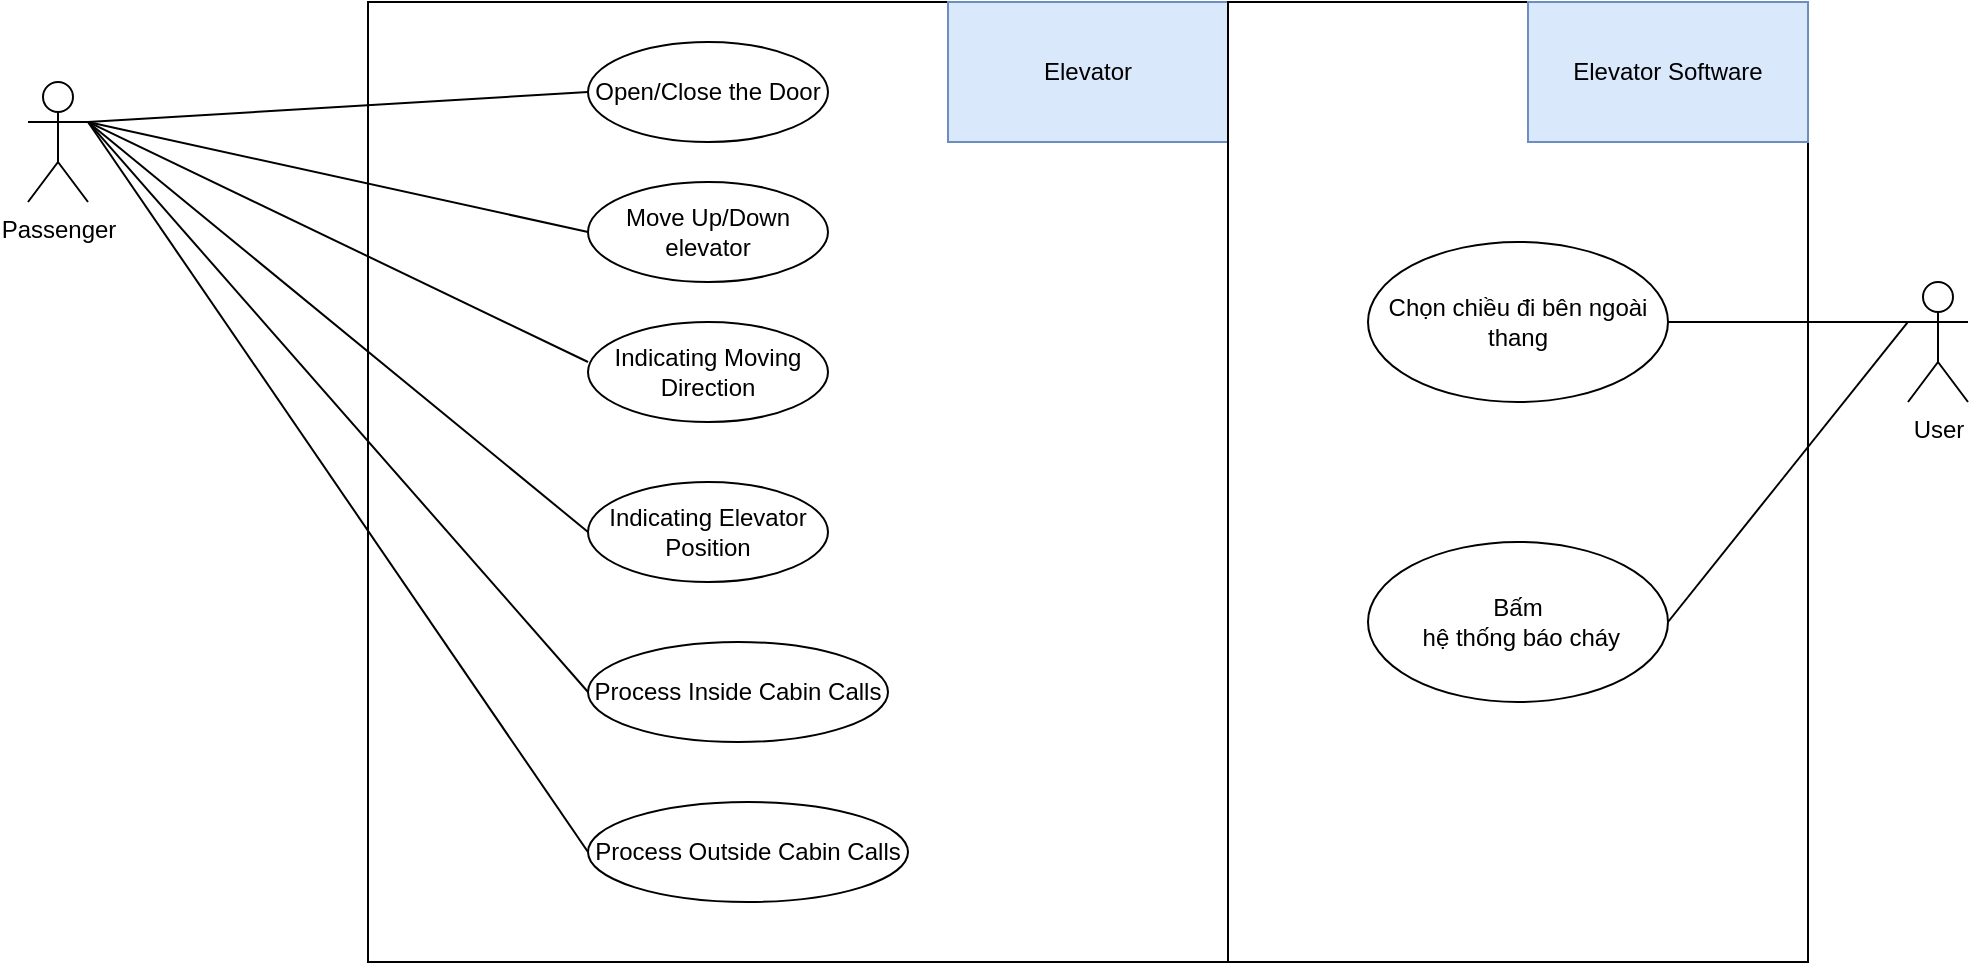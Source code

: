 <mxfile version="16.0.2" type="device" pages="8"><diagram id="vzyq_PM0c_XxFjuC_RSQ" name="Use_case_diagram"><mxGraphModel dx="1502" dy="865" grid="0" gridSize="10" guides="1" tooltips="1" connect="1" arrows="1" fold="1" page="0" pageScale="1" pageWidth="850" pageHeight="1100" math="0" shadow="0"><root><mxCell id="0"/><mxCell id="1" parent="0"/><mxCell id="wvEIV5DG9fGKM0IBVN64-1" value="" style="rounded=0;whiteSpace=wrap;html=1;" parent="1" vertex="1"><mxGeometry x="160" y="120" width="430" height="480" as="geometry"/></mxCell><mxCell id="wvEIV5DG9fGKM0IBVN64-2" value="Passenger" style="shape=umlActor;verticalLabelPosition=bottom;verticalAlign=top;html=1;outlineConnect=0;" parent="1" vertex="1"><mxGeometry x="-10" y="160" width="30" height="60" as="geometry"/></mxCell><mxCell id="wvEIV5DG9fGKM0IBVN64-6" value="Elevator" style="text;html=1;strokeColor=#6c8ebf;fillColor=#dae8fc;align=center;verticalAlign=middle;whiteSpace=wrap;rounded=0;" parent="1" vertex="1"><mxGeometry x="450" y="120" width="140" height="70" as="geometry"/></mxCell><mxCell id="wvEIV5DG9fGKM0IBVN64-7" value="Open/Close the Door" style="ellipse;whiteSpace=wrap;html=1;" parent="1" vertex="1"><mxGeometry x="270" y="140" width="120" height="50" as="geometry"/></mxCell><mxCell id="wvEIV5DG9fGKM0IBVN64-8" value="Move Up/Down elevator" style="ellipse;whiteSpace=wrap;html=1;" parent="1" vertex="1"><mxGeometry x="270" y="210" width="120" height="50" as="geometry"/></mxCell><mxCell id="wvEIV5DG9fGKM0IBVN64-9" value="Indicating Elevator Position" style="ellipse;whiteSpace=wrap;html=1;" parent="1" vertex="1"><mxGeometry x="270" y="360" width="120" height="50" as="geometry"/></mxCell><mxCell id="wvEIV5DG9fGKM0IBVN64-10" value="Indicating Moving Direction" style="ellipse;whiteSpace=wrap;html=1;" parent="1" vertex="1"><mxGeometry x="270" y="280" width="120" height="50" as="geometry"/></mxCell><mxCell id="wvEIV5DG9fGKM0IBVN64-11" value="" style="endArrow=none;html=1;rounded=0;exitX=1;exitY=0.333;exitDx=0;exitDy=0;exitPerimeter=0;entryX=0;entryY=0.5;entryDx=0;entryDy=0;" parent="1" source="wvEIV5DG9fGKM0IBVN64-2" target="wvEIV5DG9fGKM0IBVN64-7" edge="1"><mxGeometry width="50" height="50" relative="1" as="geometry"><mxPoint x="270" y="300" as="sourcePoint"/><mxPoint x="320" y="250" as="targetPoint"/></mxGeometry></mxCell><mxCell id="wvEIV5DG9fGKM0IBVN64-12" value="" style="endArrow=none;html=1;rounded=0;entryX=1;entryY=0.333;entryDx=0;entryDy=0;entryPerimeter=0;exitX=0;exitY=0.5;exitDx=0;exitDy=0;" parent="1" source="wvEIV5DG9fGKM0IBVN64-8" target="wvEIV5DG9fGKM0IBVN64-2" edge="1"><mxGeometry width="50" height="50" relative="1" as="geometry"><mxPoint x="270" y="300" as="sourcePoint"/><mxPoint x="320" y="250" as="targetPoint"/></mxGeometry></mxCell><mxCell id="wvEIV5DG9fGKM0IBVN64-13" value="" style="endArrow=none;html=1;rounded=0;entryX=1;entryY=0.333;entryDx=0;entryDy=0;entryPerimeter=0;" parent="1" target="wvEIV5DG9fGKM0IBVN64-2" edge="1"><mxGeometry width="50" height="50" relative="1" as="geometry"><mxPoint x="270" y="300" as="sourcePoint"/><mxPoint x="320" y="250" as="targetPoint"/></mxGeometry></mxCell><mxCell id="wvEIV5DG9fGKM0IBVN64-14" value="" style="endArrow=none;html=1;rounded=0;entryX=1;entryY=0.333;entryDx=0;entryDy=0;entryPerimeter=0;exitX=0;exitY=0.5;exitDx=0;exitDy=0;" parent="1" source="wvEIV5DG9fGKM0IBVN64-9" target="wvEIV5DG9fGKM0IBVN64-2" edge="1"><mxGeometry width="50" height="50" relative="1" as="geometry"><mxPoint x="270" y="300" as="sourcePoint"/><mxPoint x="320" y="250" as="targetPoint"/></mxGeometry></mxCell><mxCell id="WLXjS3_ruMEthxml6eGJ-4" value="User&lt;br&gt;" style="shape=umlActor;verticalLabelPosition=bottom;verticalAlign=top;html=1;outlineConnect=0;" parent="1" vertex="1"><mxGeometry x="930" y="260" width="30" height="60" as="geometry"/></mxCell><mxCell id="VSKhBKt5yYPZzkBxkXBg-2" value="Process Inside Cabin Calls" style="ellipse;whiteSpace=wrap;html=1;" parent="1" vertex="1"><mxGeometry x="270" y="440" width="150" height="50" as="geometry"/></mxCell><mxCell id="VSKhBKt5yYPZzkBxkXBg-3" value="Process Outside Cabin Calls" style="ellipse;whiteSpace=wrap;html=1;" parent="1" vertex="1"><mxGeometry x="270" y="520" width="160" height="50" as="geometry"/></mxCell><mxCell id="VSKhBKt5yYPZzkBxkXBg-4" value="" style="endArrow=none;html=1;rounded=0;entryX=1;entryY=0.333;entryDx=0;entryDy=0;entryPerimeter=0;exitX=0;exitY=0.5;exitDx=0;exitDy=0;" parent="1" source="VSKhBKt5yYPZzkBxkXBg-2" target="wvEIV5DG9fGKM0IBVN64-2" edge="1"><mxGeometry width="50" height="50" relative="1" as="geometry"><mxPoint x="310" y="430" as="sourcePoint"/><mxPoint x="360" y="380" as="targetPoint"/></mxGeometry></mxCell><mxCell id="VSKhBKt5yYPZzkBxkXBg-5" value="" style="endArrow=none;html=1;rounded=0;entryX=1;entryY=0.333;entryDx=0;entryDy=0;entryPerimeter=0;exitX=0;exitY=0.5;exitDx=0;exitDy=0;" parent="1" source="VSKhBKt5yYPZzkBxkXBg-3" target="wvEIV5DG9fGKM0IBVN64-2" edge="1"><mxGeometry width="50" height="50" relative="1" as="geometry"><mxPoint x="310" y="430" as="sourcePoint"/><mxPoint x="360" y="380" as="targetPoint"/></mxGeometry></mxCell><mxCell id="9mzNoiZfxkAq5d7tVgwG-1" value="" style="rounded=0;whiteSpace=wrap;html=1;" parent="1" vertex="1"><mxGeometry x="590" y="120" width="290" height="480" as="geometry"/></mxCell><mxCell id="9mzNoiZfxkAq5d7tVgwG-2" value="Chọn chiều đi bên ngoài thang" style="ellipse;whiteSpace=wrap;html=1;" parent="1" vertex="1"><mxGeometry x="660" y="240" width="150" height="80" as="geometry"/></mxCell><mxCell id="9mzNoiZfxkAq5d7tVgwG-3" value="Bấm&lt;br&gt;&amp;nbsp;hệ thống báo cháy" style="ellipse;whiteSpace=wrap;html=1;" parent="1" vertex="1"><mxGeometry x="660" y="390" width="150" height="80" as="geometry"/></mxCell><mxCell id="9mzNoiZfxkAq5d7tVgwG-4" value="" style="endArrow=none;html=1;rounded=0;entryX=0;entryY=0.333;entryDx=0;entryDy=0;entryPerimeter=0;exitX=1;exitY=0.5;exitDx=0;exitDy=0;" parent="1" source="9mzNoiZfxkAq5d7tVgwG-2" target="WLXjS3_ruMEthxml6eGJ-4" edge="1"><mxGeometry width="50" height="50" relative="1" as="geometry"><mxPoint x="400" y="350" as="sourcePoint"/><mxPoint x="450" y="300" as="targetPoint"/></mxGeometry></mxCell><mxCell id="9mzNoiZfxkAq5d7tVgwG-5" value="" style="endArrow=none;html=1;rounded=0;entryX=0;entryY=0.333;entryDx=0;entryDy=0;entryPerimeter=0;exitX=1;exitY=0.5;exitDx=0;exitDy=0;" parent="1" source="9mzNoiZfxkAq5d7tVgwG-3" target="WLXjS3_ruMEthxml6eGJ-4" edge="1"><mxGeometry width="50" height="50" relative="1" as="geometry"><mxPoint x="400" y="350" as="sourcePoint"/><mxPoint x="450" y="300" as="targetPoint"/></mxGeometry></mxCell><mxCell id="9mzNoiZfxkAq5d7tVgwG-6" value="Elevator Software" style="text;html=1;strokeColor=#6c8ebf;fillColor=#dae8fc;align=center;verticalAlign=middle;whiteSpace=wrap;rounded=0;" parent="1" vertex="1"><mxGeometry x="740" y="120" width="140" height="70" as="geometry"/></mxCell></root></mxGraphModel></diagram><diagram id="vzoNGkHxGLKlLxmRN1df" name="Class_diagram"><mxGraphModel dx="1438" dy="649" grid="0" gridSize="10" guides="1" tooltips="1" connect="1" arrows="1" fold="1" page="0" pageScale="1" pageWidth="850" pageHeight="1100" math="0" shadow="0"><root><mxCell id="t4IrJd074isuZW2XFCUv-0"/><mxCell id="t4IrJd074isuZW2XFCUv-1" parent="t4IrJd074isuZW2XFCUv-0"/><mxCell id="C7s-vTGhTjQ-ZzyIlMG2-0" value="ElevatorControl" style="swimlane;fontStyle=0;childLayout=stackLayout;horizontal=1;startSize=26;fillColor=none;horizontalStack=0;resizeParent=1;resizeParentMax=0;resizeLast=0;collapsible=1;marginBottom=0;" parent="t4IrJd074isuZW2XFCUv-1" vertex="1"><mxGeometry x="360" y="80" width="160" height="208" as="geometry"/></mxCell><mxCell id="C7s-vTGhTjQ-ZzyIlMG2-1" value="+ current_floor" style="text;strokeColor=none;fillColor=none;align=left;verticalAlign=top;spacingLeft=4;spacingRight=4;overflow=hidden;rotatable=0;points=[[0,0.5],[1,0.5]];portConstraint=eastwest;" parent="C7s-vTGhTjQ-ZzyIlMG2-0" vertex="1"><mxGeometry y="26" width="160" height="26" as="geometry"/></mxCell><mxCell id="C7s-vTGhTjQ-ZzyIlMG2-2" value="+ direction_up" style="text;strokeColor=none;fillColor=none;align=left;verticalAlign=top;spacingLeft=4;spacingRight=4;overflow=hidden;rotatable=0;points=[[0,0.5],[1,0.5]];portConstraint=eastwest;" parent="C7s-vTGhTjQ-ZzyIlMG2-0" vertex="1"><mxGeometry y="52" width="160" height="26" as="geometry"/></mxCell><mxCell id="C7s-vTGhTjQ-ZzyIlMG2-4" value="+ direction_down" style="text;strokeColor=none;fillColor=none;align=left;verticalAlign=top;spacingLeft=4;spacingRight=4;overflow=hidden;rotatable=0;points=[[0,0.5],[1,0.5]];portConstraint=eastwest;" parent="C7s-vTGhTjQ-ZzyIlMG2-0" vertex="1"><mxGeometry y="78" width="160" height="26" as="geometry"/></mxCell><mxCell id="C7s-vTGhTjQ-ZzyIlMG2-5" value="+ move_up" style="text;strokeColor=none;fillColor=none;align=left;verticalAlign=top;spacingLeft=4;spacingRight=4;overflow=hidden;rotatable=0;points=[[0,0.5],[1,0.5]];portConstraint=eastwest;" parent="C7s-vTGhTjQ-ZzyIlMG2-0" vertex="1"><mxGeometry y="104" width="160" height="26" as="geometry"/></mxCell><mxCell id="C7s-vTGhTjQ-ZzyIlMG2-7" value="+ move_down" style="text;strokeColor=none;fillColor=none;align=left;verticalAlign=top;spacingLeft=4;spacingRight=4;overflow=hidden;rotatable=0;points=[[0,0.5],[1,0.5]];portConstraint=eastwest;" parent="C7s-vTGhTjQ-ZzyIlMG2-0" vertex="1"><mxGeometry y="130" width="160" height="26" as="geometry"/></mxCell><mxCell id="J3Zi7-Vd9JX5EizuK2JO-7" value="+ cabin_selected" style="text;strokeColor=none;fillColor=none;align=left;verticalAlign=top;spacingLeft=4;spacingRight=4;overflow=hidden;rotatable=0;points=[[0,0.5],[1,0.5]];portConstraint=eastwest;" parent="C7s-vTGhTjQ-ZzyIlMG2-0" vertex="1"><mxGeometry y="156" width="160" height="26" as="geometry"/></mxCell><mxCell id="Q6tLNlyphHhPxfB_w7Jh-0" value="+ open_door" style="text;strokeColor=none;fillColor=none;align=left;verticalAlign=top;spacingLeft=4;spacingRight=4;overflow=hidden;rotatable=0;points=[[0,0.5],[1,0.5]];portConstraint=eastwest;" parent="C7s-vTGhTjQ-ZzyIlMG2-0" vertex="1"><mxGeometry y="182" width="160" height="26" as="geometry"/></mxCell><mxCell id="C7s-vTGhTjQ-ZzyIlMG2-8" value="Door" style="swimlane;fontStyle=0;childLayout=stackLayout;horizontal=1;startSize=26;fillColor=none;horizontalStack=0;resizeParent=1;resizeParentMax=0;resizeLast=0;collapsible=1;marginBottom=0;" parent="t4IrJd074isuZW2XFCUv-1" vertex="1"><mxGeometry x="-20" y="26" width="140" height="78" as="geometry"/></mxCell><mxCell id="C7s-vTGhTjQ-ZzyIlMG2-13" value="+ open" style="text;strokeColor=none;fillColor=none;align=left;verticalAlign=top;spacingLeft=4;spacingRight=4;overflow=hidden;rotatable=0;points=[[0,0.5],[1,0.5]];portConstraint=eastwest;" parent="C7s-vTGhTjQ-ZzyIlMG2-8" vertex="1"><mxGeometry y="26" width="140" height="26" as="geometry"/></mxCell><mxCell id="C7s-vTGhTjQ-ZzyIlMG2-14" value="+ close" style="text;strokeColor=none;fillColor=none;align=left;verticalAlign=top;spacingLeft=4;spacingRight=4;overflow=hidden;rotatable=0;points=[[0,0.5],[1,0.5]];portConstraint=eastwest;" parent="C7s-vTGhTjQ-ZzyIlMG2-8" vertex="1"><mxGeometry y="52" width="140" height="26" as="geometry"/></mxCell><mxCell id="C7s-vTGhTjQ-ZzyIlMG2-20" value="Cabin" style="swimlane;fontStyle=0;childLayout=stackLayout;horizontal=1;startSize=26;fillColor=none;horizontalStack=0;resizeParent=1;resizeParentMax=0;resizeLast=0;collapsible=1;marginBottom=0;" parent="t4IrJd074isuZW2XFCUv-1" vertex="1"><mxGeometry x="760" width="140" height="104" as="geometry"/></mxCell><mxCell id="C7s-vTGhTjQ-ZzyIlMG2-21" value="+ current_floor" style="text;strokeColor=none;fillColor=none;align=left;verticalAlign=top;spacingLeft=4;spacingRight=4;overflow=hidden;rotatable=0;points=[[0,0.5],[1,0.5]];portConstraint=eastwest;" parent="C7s-vTGhTjQ-ZzyIlMG2-20" vertex="1"><mxGeometry y="26" width="140" height="26" as="geometry"/></mxCell><mxCell id="C7s-vTGhTjQ-ZzyIlMG2-22" value="+ move_up" style="text;strokeColor=none;fillColor=none;align=left;verticalAlign=top;spacingLeft=4;spacingRight=4;overflow=hidden;rotatable=0;points=[[0,0.5],[1,0.5]];portConstraint=eastwest;" parent="C7s-vTGhTjQ-ZzyIlMG2-20" vertex="1"><mxGeometry y="52" width="140" height="26" as="geometry"/></mxCell><mxCell id="C7s-vTGhTjQ-ZzyIlMG2-23" value="+ move_down" style="text;strokeColor=none;fillColor=none;align=left;verticalAlign=top;spacingLeft=4;spacingRight=4;overflow=hidden;rotatable=0;points=[[0,0.5],[1,0.5]];portConstraint=eastwest;" parent="C7s-vTGhTjQ-ZzyIlMG2-20" vertex="1"><mxGeometry y="78" width="140" height="26" as="geometry"/></mxCell><mxCell id="C7s-vTGhTjQ-ZzyIlMG2-28" value="Button" style="swimlane;fontStyle=0;childLayout=stackLayout;horizontal=1;startSize=26;fillColor=none;horizontalStack=0;resizeParent=1;resizeParentMax=0;resizeLast=0;collapsible=1;marginBottom=0;" parent="t4IrJd074isuZW2XFCUv-1" vertex="1"><mxGeometry x="-20" y="240" width="140" height="156" as="geometry"/></mxCell><mxCell id="C7s-vTGhTjQ-ZzyIlMG2-29" value="+ button_up" style="text;strokeColor=none;fillColor=none;align=left;verticalAlign=top;spacingLeft=4;spacingRight=4;overflow=hidden;rotatable=0;points=[[0,0.5],[1,0.5]];portConstraint=eastwest;" parent="C7s-vTGhTjQ-ZzyIlMG2-28" vertex="1"><mxGeometry y="26" width="140" height="26" as="geometry"/></mxCell><mxCell id="C7s-vTGhTjQ-ZzyIlMG2-33" value="+ button_down" style="text;strokeColor=none;fillColor=none;align=left;verticalAlign=top;spacingLeft=4;spacingRight=4;overflow=hidden;rotatable=0;points=[[0,0.5],[1,0.5]];portConstraint=eastwest;" parent="C7s-vTGhTjQ-ZzyIlMG2-28" vertex="1"><mxGeometry y="52" width="140" height="26" as="geometry"/></mxCell><mxCell id="krMrTpWtsAMWu0_lQSre-2" value="+ button_close" style="text;strokeColor=none;fillColor=none;align=left;verticalAlign=top;spacingLeft=4;spacingRight=4;overflow=hidden;rotatable=0;points=[[0,0.5],[1,0.5]];portConstraint=eastwest;" parent="C7s-vTGhTjQ-ZzyIlMG2-28" vertex="1"><mxGeometry y="78" width="140" height="26" as="geometry"/></mxCell><mxCell id="krMrTpWtsAMWu0_lQSre-3" value="+ button_open" style="text;strokeColor=none;fillColor=none;align=left;verticalAlign=top;spacingLeft=4;spacingRight=4;overflow=hidden;rotatable=0;points=[[0,0.5],[1,0.5]];portConstraint=eastwest;" parent="C7s-vTGhTjQ-ZzyIlMG2-28" vertex="1"><mxGeometry y="104" width="140" height="26" as="geometry"/></mxCell><mxCell id="krMrTpWtsAMWu0_lQSre-4" value="+ buttons_select_floor" style="text;strokeColor=none;fillColor=none;align=left;verticalAlign=top;spacingLeft=4;spacingRight=4;overflow=hidden;rotatable=0;points=[[0,0.5],[1,0.5]];portConstraint=eastwest;" parent="C7s-vTGhTjQ-ZzyIlMG2-28" vertex="1"><mxGeometry y="130" width="140" height="26" as="geometry"/></mxCell><mxCell id="C7s-vTGhTjQ-ZzyIlMG2-39" value="communicate &amp;amp; control" style="text;html=1;align=center;verticalAlign=middle;resizable=0;points=[];autosize=1;strokeColor=none;fillColor=none;" parent="t4IrJd074isuZW2XFCUv-1" vertex="1"><mxGeometry x="170" y="280" width="140" height="20" as="geometry"/></mxCell><mxCell id="31PiMaJ4lJ2xW9is64d7-0" value="Safety" style="swimlane;fontStyle=0;childLayout=stackLayout;horizontal=1;startSize=26;fillColor=none;horizontalStack=0;resizeParent=1;resizeParentMax=0;resizeLast=0;collapsible=1;marginBottom=0;" parent="t4IrJd074isuZW2XFCUv-1" vertex="1"><mxGeometry x="760" y="240" width="140" height="78" as="geometry"/></mxCell><mxCell id="31PiMaJ4lJ2xW9is64d7-1" value="+ floor_sensor" style="text;strokeColor=none;fillColor=none;align=left;verticalAlign=top;spacingLeft=4;spacingRight=4;overflow=hidden;rotatable=0;points=[[0,0.5],[1,0.5]];portConstraint=eastwest;" parent="31PiMaJ4lJ2xW9is64d7-0" vertex="1"><mxGeometry y="26" width="140" height="26" as="geometry"/></mxCell><mxCell id="31PiMaJ4lJ2xW9is64d7-2" value="+ over_weight_sensor" style="text;strokeColor=none;fillColor=none;align=left;verticalAlign=top;spacingLeft=4;spacingRight=4;overflow=hidden;rotatable=0;points=[[0,0.5],[1,0.5]];portConstraint=eastwest;" parent="31PiMaJ4lJ2xW9is64d7-0" vertex="1"><mxGeometry y="52" width="140" height="26" as="geometry"/></mxCell><mxCell id="krMrTpWtsAMWu0_lQSre-5" value="Button_Outside" style="swimlane;fontStyle=0;childLayout=stackLayout;horizontal=1;startSize=26;fillColor=none;horizontalStack=0;resizeParent=1;resizeParentMax=0;resizeLast=0;collapsible=1;marginBottom=0;" parent="t4IrJd074isuZW2XFCUv-1" vertex="1"><mxGeometry x="-180" y="440" width="140" height="78" as="geometry"/></mxCell><mxCell id="krMrTpWtsAMWu0_lQSre-6" value="+ buttons_out_up" style="text;strokeColor=none;fillColor=none;align=left;verticalAlign=top;spacingLeft=4;spacingRight=4;overflow=hidden;rotatable=0;points=[[0,0.5],[1,0.5]];portConstraint=eastwest;" parent="krMrTpWtsAMWu0_lQSre-5" vertex="1"><mxGeometry y="26" width="140" height="26" as="geometry"/></mxCell><mxCell id="krMrTpWtsAMWu0_lQSre-7" value="+ buttons_out_down" style="text;strokeColor=none;fillColor=none;align=left;verticalAlign=top;spacingLeft=4;spacingRight=4;overflow=hidden;rotatable=0;points=[[0,0.5],[1,0.5]];portConstraint=eastwest;" parent="krMrTpWtsAMWu0_lQSre-5" vertex="1"><mxGeometry y="52" width="140" height="26" as="geometry"/></mxCell><mxCell id="krMrTpWtsAMWu0_lQSre-8" value="Button_Inside" style="swimlane;fontStyle=0;childLayout=stackLayout;horizontal=1;startSize=26;fillColor=none;horizontalStack=0;resizeParent=1;resizeParentMax=0;resizeLast=0;collapsible=1;marginBottom=0;" parent="t4IrJd074isuZW2XFCUv-1" vertex="1"><mxGeometry x="120" y="440" width="140" height="104" as="geometry"/></mxCell><mxCell id="krMrTpWtsAMWu0_lQSre-9" value="+ button_open" style="text;strokeColor=none;fillColor=none;align=left;verticalAlign=top;spacingLeft=4;spacingRight=4;overflow=hidden;rotatable=0;points=[[0,0.5],[1,0.5]];portConstraint=eastwest;" parent="krMrTpWtsAMWu0_lQSre-8" vertex="1"><mxGeometry y="26" width="140" height="26" as="geometry"/></mxCell><mxCell id="krMrTpWtsAMWu0_lQSre-10" value="+ button_close" style="text;strokeColor=none;fillColor=none;align=left;verticalAlign=top;spacingLeft=4;spacingRight=4;overflow=hidden;rotatable=0;points=[[0,0.5],[1,0.5]];portConstraint=eastwest;" parent="krMrTpWtsAMWu0_lQSre-8" vertex="1"><mxGeometry y="52" width="140" height="26" as="geometry"/></mxCell><mxCell id="krMrTpWtsAMWu0_lQSre-11" value="+ buttons_select_floor" style="text;strokeColor=none;fillColor=none;align=left;verticalAlign=top;spacingLeft=4;spacingRight=4;overflow=hidden;rotatable=0;points=[[0,0.5],[1,0.5]];portConstraint=eastwest;" parent="krMrTpWtsAMWu0_lQSre-8" vertex="1"><mxGeometry y="78" width="140" height="26" as="geometry"/></mxCell><mxCell id="l-0FK-InYM0DrGL7kH8w-0" value="Communicate" style="text;html=1;align=center;verticalAlign=middle;resizable=0;points=[];autosize=1;strokeColor=none;fillColor=none;" parent="t4IrJd074isuZW2XFCUv-1" vertex="1"><mxGeometry x="582" y="198" width="90" height="20" as="geometry"/></mxCell><mxCell id="J3Zi7-Vd9JX5EizuK2JO-0" value="Software" style="swimlane;fontStyle=0;childLayout=stackLayout;horizontal=1;startSize=26;fillColor=none;horizontalStack=0;resizeParent=1;resizeParentMax=0;resizeLast=0;collapsible=1;marginBottom=0;" parent="t4IrJd074isuZW2XFCUv-1" vertex="1"><mxGeometry x="370" y="320" width="140" height="78" as="geometry"/></mxCell><mxCell id="J3Zi7-Vd9JX5EizuK2JO-1" value="+ fire_sensor" style="text;strokeColor=none;fillColor=none;align=left;verticalAlign=top;spacingLeft=4;spacingRight=4;overflow=hidden;rotatable=0;points=[[0,0.5],[1,0.5]];portConstraint=eastwest;" parent="J3Zi7-Vd9JX5EizuK2JO-0" vertex="1"><mxGeometry y="26" width="140" height="26" as="geometry"/></mxCell><mxCell id="J3Zi7-Vd9JX5EizuK2JO-2" value="+ cabin_selected" style="text;strokeColor=none;fillColor=none;align=left;verticalAlign=top;spacingLeft=4;spacingRight=4;overflow=hidden;rotatable=0;points=[[0,0.5],[1,0.5]];portConstraint=eastwest;" parent="J3Zi7-Vd9JX5EizuK2JO-0" vertex="1"><mxGeometry y="52" width="140" height="26" as="geometry"/></mxCell><mxCell id="J3Zi7-Vd9JX5EizuK2JO-4" value="" style="endArrow=none;html=1;rounded=0;exitX=0.5;exitY=0;exitDx=0;exitDy=0;" parent="t4IrJd074isuZW2XFCUv-1" source="J3Zi7-Vd9JX5EizuK2JO-0" edge="1"><mxGeometry width="50" height="50" relative="1" as="geometry"><mxPoint x="360" y="290" as="sourcePoint"/><mxPoint x="440" y="290" as="targetPoint"/></mxGeometry></mxCell><mxCell id="U-97DsOedOwBQZ-NpABB-0" value="" style="endArrow=diamondThin;endFill=0;endSize=24;html=1;rounded=0;entryX=0;entryY=0.5;entryDx=0;entryDy=0;exitX=1;exitY=0.5;exitDx=0;exitDy=0;" edge="1" parent="t4IrJd074isuZW2XFCUv-1" source="C7s-vTGhTjQ-ZzyIlMG2-29" target="C7s-vTGhTjQ-ZzyIlMG2-7"><mxGeometry width="160" relative="1" as="geometry"><mxPoint x="147" y="261" as="sourcePoint"/><mxPoint x="307" y="261" as="targetPoint"/><Array as="points"><mxPoint x="282" y="279"/><mxPoint x="282" y="223"/></Array></mxGeometry></mxCell><mxCell id="U-97DsOedOwBQZ-NpABB-1" value="" style="endArrow=diamondThin;endFill=0;endSize=24;html=1;rounded=0;entryX=1;entryY=0.5;entryDx=0;entryDy=0;exitX=0;exitY=0.25;exitDx=0;exitDy=0;" edge="1" parent="t4IrJd074isuZW2XFCUv-1" source="31PiMaJ4lJ2xW9is64d7-0" target="C7s-vTGhTjQ-ZzyIlMG2-7"><mxGeometry width="160" relative="1" as="geometry"><mxPoint x="269" y="249" as="sourcePoint"/><mxPoint x="429" y="249" as="targetPoint"/><Array as="points"><mxPoint x="634" y="260"/><mxPoint x="634" y="223"/></Array></mxGeometry></mxCell><mxCell id="U-97DsOedOwBQZ-NpABB-2" value="" style="endArrow=diamondThin;endFill=1;endSize=24;html=1;rounded=0;entryX=1;entryY=0.5;entryDx=0;entryDy=0;exitX=0.5;exitY=0;exitDx=0;exitDy=0;" edge="1" parent="t4IrJd074isuZW2XFCUv-1" source="krMrTpWtsAMWu0_lQSre-8" target="krMrTpWtsAMWu0_lQSre-4"><mxGeometry width="160" relative="1" as="geometry"><mxPoint x="269" y="149" as="sourcePoint"/><mxPoint x="429" y="149" as="targetPoint"/><Array as="points"><mxPoint x="190" y="383"/></Array></mxGeometry></mxCell><mxCell id="U-97DsOedOwBQZ-NpABB-3" value="" style="endArrow=diamondThin;endFill=1;endSize=24;html=1;rounded=0;entryX=0;entryY=0.5;entryDx=0;entryDy=0;exitX=0.5;exitY=0;exitDx=0;exitDy=0;" edge="1" parent="t4IrJd074isuZW2XFCUv-1" source="krMrTpWtsAMWu0_lQSre-5" target="krMrTpWtsAMWu0_lQSre-4"><mxGeometry width="160" relative="1" as="geometry"><mxPoint x="269" y="449" as="sourcePoint"/><mxPoint x="429" y="449" as="targetPoint"/><Array as="points"><mxPoint x="-110" y="383"/></Array></mxGeometry></mxCell><mxCell id="U-97DsOedOwBQZ-NpABB-4" value="" style="endArrow=diamondThin;endFill=0;endSize=24;html=1;rounded=0;entryX=0;entryY=0.5;entryDx=0;entryDy=0;exitX=1;exitY=0.5;exitDx=0;exitDy=0;" edge="1" parent="t4IrJd074isuZW2XFCUv-1" source="C7s-vTGhTjQ-ZzyIlMG2-13" target="C7s-vTGhTjQ-ZzyIlMG2-1"><mxGeometry width="160" relative="1" as="geometry"><mxPoint x="129" y="70" as="sourcePoint"/><mxPoint x="289" y="70" as="targetPoint"/><Array as="points"><mxPoint x="277" y="65"/><mxPoint x="277" y="119"/></Array></mxGeometry></mxCell><mxCell id="U-97DsOedOwBQZ-NpABB-5" value="" style="endArrow=diamondThin;endFill=0;endSize=24;html=1;rounded=0;entryX=1;entryY=0.5;entryDx=0;entryDy=0;exitX=0;exitY=0.5;exitDx=0;exitDy=0;" edge="1" parent="t4IrJd074isuZW2XFCUv-1" source="C7s-vTGhTjQ-ZzyIlMG2-22" target="C7s-vTGhTjQ-ZzyIlMG2-1"><mxGeometry width="160" relative="1" as="geometry"><mxPoint x="269" y="249" as="sourcePoint"/><mxPoint x="429" y="249" as="targetPoint"/><Array as="points"><mxPoint x="628" y="65"/><mxPoint x="628" y="119"/></Array></mxGeometry></mxCell><mxCell id="U-97DsOedOwBQZ-NpABB-6" value="" style="endArrow=open;endFill=1;endSize=12;html=1;rounded=0;exitX=1;exitY=0.5;exitDx=0;exitDy=0;entryX=0;entryY=0.5;entryDx=0;entryDy=0;" edge="1" parent="t4IrJd074isuZW2XFCUv-1" source="krMrTpWtsAMWu0_lQSre-3" target="J3Zi7-Vd9JX5EizuK2JO-1"><mxGeometry width="160" relative="1" as="geometry"><mxPoint x="269" y="249" as="sourcePoint"/><mxPoint x="429" y="249" as="targetPoint"/></mxGeometry></mxCell></root></mxGraphModel></diagram><diagram id="FPFitCbZ0suj_YIB1uW9" name="Software"><mxGraphModel dx="989" dy="553" grid="0" gridSize="10" guides="1" tooltips="1" connect="1" arrows="1" fold="1" page="0" pageScale="1" pageWidth="850" pageHeight="1100" math="0" shadow="0"><root><mxCell id="pVjsCnbfAUlhqES-dVVB-0"/><mxCell id="pVjsCnbfAUlhqES-dVVB-1" parent="pVjsCnbfAUlhqES-dVVB-0"/><mxCell id="dp_iDhY3pwt9VyA45iJo-33" style="edgeStyle=none;rounded=0;orthogonalLoop=1;jettySize=auto;html=1;entryX=0.5;entryY=0;entryDx=0;entryDy=0;" parent="pVjsCnbfAUlhqES-dVVB-1" source="dp_iDhY3pwt9VyA45iJo-34" target="dp_iDhY3pwt9VyA45iJo-36" edge="1"><mxGeometry relative="1" as="geometry"/></mxCell><mxCell id="dp_iDhY3pwt9VyA45iJo-34" value="Start" style="strokeWidth=2;html=1;shape=mxgraph.flowchart.start_2;whiteSpace=wrap;" parent="pVjsCnbfAUlhqES-dVVB-1" vertex="1"><mxGeometry x="390" y="20" width="50" height="50" as="geometry"/></mxCell><mxCell id="dp_iDhY3pwt9VyA45iJo-35" style="edgeStyle=none;rounded=0;orthogonalLoop=1;jettySize=auto;html=1;entryX=0.5;entryY=0;entryDx=0;entryDy=0;entryPerimeter=0;" parent="pVjsCnbfAUlhqES-dVVB-1" source="dp_iDhY3pwt9VyA45iJo-36" target="dp_iDhY3pwt9VyA45iJo-39" edge="1"><mxGeometry relative="1" as="geometry"/></mxCell><mxCell id="dp_iDhY3pwt9VyA45iJo-36" value="Đọc dữ liệu lấy thông tin các thang&lt;br&gt;và nút bấm ngoài thang" style="shape=parallelogram;html=1;strokeWidth=2;perimeter=parallelogramPerimeter;whiteSpace=wrap;rounded=1;arcSize=12;size=0.23;" parent="pVjsCnbfAUlhqES-dVVB-1" vertex="1"><mxGeometry x="276.25" y="120" width="277.5" height="110" as="geometry"/></mxCell><mxCell id="dp_iDhY3pwt9VyA45iJo-37" style="edgeStyle=none;rounded=0;orthogonalLoop=1;jettySize=auto;html=1;entryX=0.5;entryY=0;entryDx=0;entryDy=0;entryPerimeter=0;" parent="pVjsCnbfAUlhqES-dVVB-1" source="dp_iDhY3pwt9VyA45iJo-39" target="dp_iDhY3pwt9VyA45iJo-42" edge="1"><mxGeometry relative="1" as="geometry"/></mxCell><mxCell id="dp_iDhY3pwt9VyA45iJo-38" style="edgeStyle=orthogonalEdgeStyle;rounded=0;orthogonalLoop=1;jettySize=auto;html=1;exitX=1;exitY=0.5;exitDx=0;exitDy=0;exitPerimeter=0;entryX=0.5;entryY=0;entryDx=0;entryDy=0;" parent="pVjsCnbfAUlhqES-dVVB-1" source="dp_iDhY3pwt9VyA45iJo-39" target="dp_iDhY3pwt9VyA45iJo-54" edge="1"><mxGeometry relative="1" as="geometry"/></mxCell><mxCell id="dp_iDhY3pwt9VyA45iJo-39" value="Có tín hiệu báo cháy hay không" style="strokeWidth=2;html=1;shape=mxgraph.flowchart.decision;whiteSpace=wrap;" parent="pVjsCnbfAUlhqES-dVVB-1" vertex="1"><mxGeometry x="315" y="280" width="200" height="200" as="geometry"/></mxCell><mxCell id="dp_iDhY3pwt9VyA45iJo-40" style="rounded=0;orthogonalLoop=1;jettySize=auto;html=1;entryX=0.5;entryY=0;entryDx=0;entryDy=0;" parent="pVjsCnbfAUlhqES-dVVB-1" source="dp_iDhY3pwt9VyA45iJo-42" target="dp_iDhY3pwt9VyA45iJo-45" edge="1"><mxGeometry relative="1" as="geometry"/></mxCell><mxCell id="dp_iDhY3pwt9VyA45iJo-41" style="edgeStyle=orthogonalEdgeStyle;rounded=0;orthogonalLoop=1;jettySize=auto;html=1;entryX=0;entryY=0.5;entryDx=0;entryDy=0;" parent="pVjsCnbfAUlhqES-dVVB-1" source="dp_iDhY3pwt9VyA45iJo-42" target="dp_iDhY3pwt9VyA45iJo-36" edge="1"><mxGeometry relative="1" as="geometry"><mxPoint x="90" y="630" as="targetPoint"/><Array as="points"><mxPoint x="90" y="630"/><mxPoint x="90" y="175"/></Array></mxGeometry></mxCell><mxCell id="dp_iDhY3pwt9VyA45iJo-42" value="Có nhấn nút ngoài thang hay không" style="strokeWidth=2;html=1;shape=mxgraph.flowchart.decision;whiteSpace=wrap;" parent="pVjsCnbfAUlhqES-dVVB-1" vertex="1"><mxGeometry x="315" y="530" width="200" height="200" as="geometry"/></mxCell><mxCell id="dp_iDhY3pwt9VyA45iJo-43" value="Không" style="text;html=1;align=center;verticalAlign=middle;resizable=0;points=[];autosize=1;strokeColor=none;fillColor=none;" parent="pVjsCnbfAUlhqES-dVVB-1" vertex="1"><mxGeometry x="420" y="490" width="50" height="20" as="geometry"/></mxCell><mxCell id="dp_iDhY3pwt9VyA45iJo-44" style="edgeStyle=none;rounded=0;orthogonalLoop=1;jettySize=auto;html=1;" parent="pVjsCnbfAUlhqES-dVVB-1" source="dp_iDhY3pwt9VyA45iJo-45" target="dp_iDhY3pwt9VyA45iJo-47" edge="1"><mxGeometry relative="1" as="geometry"><mxPoint x="415" y="960" as="targetPoint"/></mxGeometry></mxCell><mxCell id="dp_iDhY3pwt9VyA45iJo-45" value="Tìm kiếm các thang cùng chiều&lt;br&gt;và có khoảng cách gần nhất" style="rounded=1;whiteSpace=wrap;html=1;absoluteArcSize=1;arcSize=14;strokeWidth=2;" parent="pVjsCnbfAUlhqES-dVVB-1" vertex="1"><mxGeometry x="365" y="800" width="100" height="100" as="geometry"/></mxCell><mxCell id="dp_iDhY3pwt9VyA45iJo-46" style="edgeStyle=orthogonalEdgeStyle;rounded=0;orthogonalLoop=1;jettySize=auto;html=1;entryX=0;entryY=0.5;entryDx=0;entryDy=0;exitX=0.5;exitY=1;exitDx=0;exitDy=0;" parent="pVjsCnbfAUlhqES-dVVB-1" source="dp_iDhY3pwt9VyA45iJo-47" target="dp_iDhY3pwt9VyA45iJo-36" edge="1"><mxGeometry relative="1" as="geometry"><mxPoint x="70" y="490" as="targetPoint"/><Array as="points"><mxPoint x="415" y="1100"/><mxPoint x="90" y="1100"/><mxPoint x="90" y="175"/></Array></mxGeometry></mxCell><mxCell id="dp_iDhY3pwt9VyA45iJo-47" value="Gửi tín hiệu chọn thang tới thang tìm được" style="rounded=1;whiteSpace=wrap;html=1;absoluteArcSize=1;arcSize=14;strokeWidth=2;" parent="pVjsCnbfAUlhqES-dVVB-1" vertex="1"><mxGeometry x="365" y="970" width="100" height="100" as="geometry"/></mxCell><mxCell id="dp_iDhY3pwt9VyA45iJo-48" value="Có" style="text;html=1;align=center;verticalAlign=middle;resizable=0;points=[];autosize=1;strokeColor=none;fillColor=none;" parent="pVjsCnbfAUlhqES-dVVB-1" vertex="1"><mxGeometry x="415" y="750" width="30" height="20" as="geometry"/></mxCell><mxCell id="dp_iDhY3pwt9VyA45iJo-49" value="Không" style="text;html=1;align=center;verticalAlign=middle;resizable=0;points=[];autosize=1;strokeColor=none;fillColor=none;" parent="pVjsCnbfAUlhqES-dVVB-1" vertex="1"><mxGeometry x="190" y="610" width="50" height="20" as="geometry"/></mxCell><mxCell id="dp_iDhY3pwt9VyA45iJo-50" style="edgeStyle=orthogonalEdgeStyle;rounded=0;orthogonalLoop=1;jettySize=auto;html=1;entryX=1;entryY=0.5;entryDx=0;entryDy=0;entryPerimeter=0;" parent="pVjsCnbfAUlhqES-dVVB-1" source="dp_iDhY3pwt9VyA45iJo-51" target="dp_iDhY3pwt9VyA45iJo-52" edge="1"><mxGeometry relative="1" as="geometry"><Array as="points"><mxPoint x="690" y="1220"/></Array></mxGeometry></mxCell><mxCell id="dp_iDhY3pwt9VyA45iJo-51" value="Đưa các thang về tầng gần nhất và mở cửa" style="rounded=1;whiteSpace=wrap;html=1;absoluteArcSize=1;arcSize=14;strokeWidth=2;" parent="pVjsCnbfAUlhqES-dVVB-1" vertex="1"><mxGeometry x="640" y="770" width="100" height="110" as="geometry"/></mxCell><mxCell id="dp_iDhY3pwt9VyA45iJo-52" value="Kết thúc" style="strokeWidth=2;html=1;shape=mxgraph.flowchart.start_2;whiteSpace=wrap;" parent="pVjsCnbfAUlhqES-dVVB-1" vertex="1"><mxGeometry x="365" y="1170" width="100" height="100" as="geometry"/></mxCell><mxCell id="dp_iDhY3pwt9VyA45iJo-53" style="edgeStyle=orthogonalEdgeStyle;rounded=0;orthogonalLoop=1;jettySize=auto;html=1;" parent="pVjsCnbfAUlhqES-dVVB-1" source="dp_iDhY3pwt9VyA45iJo-54" target="dp_iDhY3pwt9VyA45iJo-51" edge="1"><mxGeometry relative="1" as="geometry"/></mxCell><mxCell id="dp_iDhY3pwt9VyA45iJo-54" value="Phát báo động" style="rounded=1;whiteSpace=wrap;html=1;absoluteArcSize=1;arcSize=14;strokeWidth=2;" parent="pVjsCnbfAUlhqES-dVVB-1" vertex="1"><mxGeometry x="640" y="550" width="100" height="100" as="geometry"/></mxCell><mxCell id="dp_iDhY3pwt9VyA45iJo-55" value="Có" style="text;html=1;align=center;verticalAlign=middle;resizable=0;points=[];autosize=1;strokeColor=none;fillColor=none;" parent="pVjsCnbfAUlhqES-dVVB-1" vertex="1"><mxGeometry x="535" y="350" width="30" height="20" as="geometry"/></mxCell></root></mxGraphModel></diagram><diagram id="AEmOwO7FyINBcRYT_vAk" name="Activity_Diagram"><mxGraphModel dx="1438" dy="1381" grid="0" gridSize="10" guides="1" tooltips="1" connect="1" arrows="1" fold="1" page="0" pageScale="1" pageWidth="850" pageHeight="1100" math="0" shadow="0"><root><mxCell id="3QCT_Vmq2tpMdvvhxndR-0"/><mxCell id="3QCT_Vmq2tpMdvvhxndR-1" parent="3QCT_Vmq2tpMdvvhxndR-0"/><mxCell id="Xk7KKfDGKQfxrWBGe2Zd-0" value="Passenger" style="html=1;" parent="3QCT_Vmq2tpMdvvhxndR-1" vertex="1"><mxGeometry x="-360" y="-440" width="80" height="40" as="geometry"/></mxCell><mxCell id="Xk7KKfDGKQfxrWBGe2Zd-1" value="Button Outside" style="html=1;" parent="3QCT_Vmq2tpMdvvhxndR-1" vertex="1"><mxGeometry x="-240" y="-440" width="90" height="40" as="geometry"/></mxCell><mxCell id="Xk7KKfDGKQfxrWBGe2Zd-2" value="Software" style="html=1;" parent="3QCT_Vmq2tpMdvvhxndR-1" vertex="1"><mxGeometry x="-120" y="-440" width="120" height="40" as="geometry"/></mxCell><mxCell id="Xk7KKfDGKQfxrWBGe2Zd-3" value="Elevator Control" style="html=1;" parent="3QCT_Vmq2tpMdvvhxndR-1" vertex="1"><mxGeometry x="40" y="-440" width="95" height="40" as="geometry"/></mxCell><mxCell id="Xk7KKfDGKQfxrWBGe2Zd-5" value="Cabin" style="html=1;" parent="3QCT_Vmq2tpMdvvhxndR-1" vertex="1"><mxGeometry x="280" y="-440" width="80" height="40" as="geometry"/></mxCell><mxCell id="Xk7KKfDGKQfxrWBGe2Zd-7" value="Door" style="html=1;" parent="3QCT_Vmq2tpMdvvhxndR-1" vertex="1"><mxGeometry x="400.2" y="-440" width="80" height="40" as="geometry"/></mxCell><mxCell id="Xk7KKfDGKQfxrWBGe2Zd-9" value="" style="endArrow=none;dashed=1;html=1;rounded=0;entryX=0.5;entryY=1;entryDx=0;entryDy=0;startArrow=none;" parent="3QCT_Vmq2tpMdvvhxndR-1" source="Xk7KKfDGKQfxrWBGe2Zd-22" edge="1"><mxGeometry width="50" height="50" relative="1" as="geometry"><mxPoint x="-200.5" y="160" as="sourcePoint"/><mxPoint x="-200.5" y="-400" as="targetPoint"/></mxGeometry></mxCell><mxCell id="Xk7KKfDGKQfxrWBGe2Zd-10" value="" style="endArrow=none;dashed=1;html=1;rounded=0;entryX=0.5;entryY=1;entryDx=0;entryDy=0;startArrow=none;" parent="3QCT_Vmq2tpMdvvhxndR-1" edge="1"><mxGeometry width="50" height="50" relative="1" as="geometry"><mxPoint x="-60.029" y="-160" as="sourcePoint"/><mxPoint x="-60.5" y="-400" as="targetPoint"/></mxGeometry></mxCell><mxCell id="Xk7KKfDGKQfxrWBGe2Zd-11" value="" style="endArrow=none;dashed=1;html=1;rounded=0;entryX=0.5;entryY=1;entryDx=0;entryDy=0;startArrow=none;" parent="3QCT_Vmq2tpMdvvhxndR-1" source="Xk7KKfDGKQfxrWBGe2Zd-31" edge="1"><mxGeometry width="50" height="50" relative="1" as="geometry"><mxPoint x="84.971" y="-160" as="sourcePoint"/><mxPoint x="84.5" y="-400" as="targetPoint"/></mxGeometry></mxCell><mxCell id="Xk7KKfDGKQfxrWBGe2Zd-13" value="" style="endArrow=none;dashed=1;html=1;rounded=0;entryX=0.5;entryY=1;entryDx=0;entryDy=0;" parent="3QCT_Vmq2tpMdvvhxndR-1" edge="1"><mxGeometry width="50" height="50" relative="1" as="geometry"><mxPoint x="320" y="-40" as="sourcePoint"/><mxPoint x="319.5" y="-400" as="targetPoint"/></mxGeometry></mxCell><mxCell id="Xk7KKfDGKQfxrWBGe2Zd-15" value="" style="endArrow=none;dashed=1;html=1;rounded=0;entryX=0.5;entryY=1;entryDx=0;entryDy=0;startArrow=none;" parent="3QCT_Vmq2tpMdvvhxndR-1" source="Xk7KKfDGKQfxrWBGe2Zd-53" edge="1"><mxGeometry width="50" height="50" relative="1" as="geometry"><mxPoint x="439.7" y="160" as="sourcePoint"/><mxPoint x="439.7" y="-400" as="targetPoint"/></mxGeometry></mxCell><mxCell id="Xk7KKfDGKQfxrWBGe2Zd-18" value="" style="endArrow=none;dashed=1;html=1;rounded=0;entryX=0.5;entryY=1;entryDx=0;entryDy=0;startArrow=none;" parent="3QCT_Vmq2tpMdvvhxndR-1" source="Xk7KKfDGKQfxrWBGe2Zd-20" edge="1"><mxGeometry width="50" height="50" relative="1" as="geometry"><mxPoint x="-320.5" y="160" as="sourcePoint"/><mxPoint x="-320.5" y="-400" as="targetPoint"/></mxGeometry></mxCell><mxCell id="Xk7KKfDGKQfxrWBGe2Zd-20" value="" style="rounded=0;whiteSpace=wrap;html=1;direction=north;" parent="3QCT_Vmq2tpMdvvhxndR-1" vertex="1"><mxGeometry x="-330" y="-370" width="20" height="30" as="geometry"/></mxCell><mxCell id="Xk7KKfDGKQfxrWBGe2Zd-21" value="" style="endArrow=none;dashed=1;html=1;rounded=0;entryX=0;entryY=0.5;entryDx=0;entryDy=0;" parent="3QCT_Vmq2tpMdvvhxndR-1" target="Xk7KKfDGKQfxrWBGe2Zd-20" edge="1"><mxGeometry width="50" height="50" relative="1" as="geometry"><mxPoint x="-320" y="-40" as="sourcePoint"/><mxPoint x="-320.5" y="-400" as="targetPoint"/></mxGeometry></mxCell><mxCell id="Xk7KKfDGKQfxrWBGe2Zd-22" value="" style="rounded=0;whiteSpace=wrap;html=1;direction=north;" parent="3QCT_Vmq2tpMdvvhxndR-1" vertex="1"><mxGeometry x="-210" y="-370" width="20" height="50" as="geometry"/></mxCell><mxCell id="Xk7KKfDGKQfxrWBGe2Zd-23" value="" style="endArrow=none;dashed=1;html=1;rounded=0;entryX=0;entryY=0.5;entryDx=0;entryDy=0;startArrow=none;" parent="3QCT_Vmq2tpMdvvhxndR-1" source="Xk7KKfDGKQfxrWBGe2Zd-63" target="Xk7KKfDGKQfxrWBGe2Zd-22" edge="1"><mxGeometry width="50" height="50" relative="1" as="geometry"><mxPoint x="-200" y="160" as="sourcePoint"/><mxPoint x="-199.5" y="-310" as="targetPoint"/></mxGeometry></mxCell><mxCell id="Xk7KKfDGKQfxrWBGe2Zd-24" value="" style="endArrow=classic;html=1;rounded=0;exitX=1;exitY=1;exitDx=0;exitDy=0;entryX=1;entryY=0;entryDx=0;entryDy=0;" parent="3QCT_Vmq2tpMdvvhxndR-1" source="Xk7KKfDGKQfxrWBGe2Zd-20" target="Xk7KKfDGKQfxrWBGe2Zd-22" edge="1"><mxGeometry width="50" height="50" relative="1" as="geometry"><mxPoint x="-110" y="-290" as="sourcePoint"/><mxPoint x="-60" y="-340" as="targetPoint"/></mxGeometry></mxCell><mxCell id="Xk7KKfDGKQfxrWBGe2Zd-25" value="press()" style="text;html=1;align=center;verticalAlign=middle;resizable=0;points=[];autosize=1;strokeColor=none;fillColor=none;" parent="3QCT_Vmq2tpMdvvhxndR-1" vertex="1"><mxGeometry x="-295" y="-390" width="50" height="20" as="geometry"/></mxCell><mxCell id="Xk7KKfDGKQfxrWBGe2Zd-26" value="" style="rounded=0;whiteSpace=wrap;html=1;direction=north;" parent="3QCT_Vmq2tpMdvvhxndR-1" vertex="1"><mxGeometry x="-70" y="-350" width="20" height="50" as="geometry"/></mxCell><mxCell id="Xk7KKfDGKQfxrWBGe2Zd-27" value="" style="endArrow=classic;html=1;rounded=0;exitX=1;exitY=1;exitDx=0;exitDy=0;entryX=1;entryY=0;entryDx=0;entryDy=0;" parent="3QCT_Vmq2tpMdvvhxndR-1" target="Xk7KKfDGKQfxrWBGe2Zd-26" edge="1"><mxGeometry width="50" height="50" relative="1" as="geometry"><mxPoint x="-190" y="-350" as="sourcePoint"/><mxPoint x="-90" y="-350" as="targetPoint"/></mxGeometry></mxCell><mxCell id="Xk7KKfDGKQfxrWBGe2Zd-28" value="" style="endArrow=classic;html=1;rounded=0;exitX=0.404;exitY=-0.03;exitDx=0;exitDy=0;entryX=0;entryY=1;entryDx=0;entryDy=0;exitPerimeter=0;" parent="3QCT_Vmq2tpMdvvhxndR-1" source="Xk7KKfDGKQfxrWBGe2Zd-26" target="Xk7KKfDGKQfxrWBGe2Zd-22" edge="1"><mxGeometry width="50" height="50" relative="1" as="geometry"><mxPoint x="-290" y="-350" as="sourcePoint"/><mxPoint x="-190" y="-350" as="targetPoint"/></mxGeometry></mxCell><mxCell id="Xk7KKfDGKQfxrWBGe2Zd-29" value="Call()" style="text;html=1;align=center;verticalAlign=middle;resizable=0;points=[];autosize=1;strokeColor=none;fillColor=none;" parent="3QCT_Vmq2tpMdvvhxndR-1" vertex="1"><mxGeometry x="-160" y="-370" width="40" height="20" as="geometry"/></mxCell><mxCell id="Xk7KKfDGKQfxrWBGe2Zd-30" value="TurnOn()" style="text;html=1;align=center;verticalAlign=middle;resizable=0;points=[];autosize=1;strokeColor=none;fillColor=none;" parent="3QCT_Vmq2tpMdvvhxndR-1" vertex="1"><mxGeometry x="-160" y="-320" width="60" height="20" as="geometry"/></mxCell><mxCell id="Xk7KKfDGKQfxrWBGe2Zd-32" value="" style="endArrow=classic;html=1;rounded=0;exitX=1;exitY=1;exitDx=0;exitDy=0;" parent="3QCT_Vmq2tpMdvvhxndR-1" edge="1"><mxGeometry width="50" height="50" relative="1" as="geometry"><mxPoint x="-50" y="-300.4" as="sourcePoint"/><mxPoint x="70" y="-300" as="targetPoint"/></mxGeometry></mxCell><mxCell id="Xk7KKfDGKQfxrWBGe2Zd-33" value="Select_cabin()" style="text;html=1;align=center;verticalAlign=middle;resizable=0;points=[];autosize=1;strokeColor=none;fillColor=none;" parent="3QCT_Vmq2tpMdvvhxndR-1" vertex="1"><mxGeometry x="-45" y="-320" width="90" height="20" as="geometry"/></mxCell><mxCell id="Xk7KKfDGKQfxrWBGe2Zd-36" value="DesiredFloor()" style="text;html=1;align=center;verticalAlign=middle;resizable=0;points=[];autosize=1;strokeColor=none;fillColor=none;" parent="3QCT_Vmq2tpMdvvhxndR-1" vertex="1"><mxGeometry x="-45" y="-300" width="90" height="20" as="geometry"/></mxCell><mxCell id="Xk7KKfDGKQfxrWBGe2Zd-37" value="" style="endArrow=classic;html=1;rounded=0;entryX=1;entryY=0;entryDx=0;entryDy=0;" parent="3QCT_Vmq2tpMdvvhxndR-1" target="Xk7KKfDGKQfxrWBGe2Zd-43" edge="1"><mxGeometry width="50" height="50" relative="1" as="geometry"><mxPoint x="95" y="-260" as="sourcePoint"/><mxPoint x="305" y="-260" as="targetPoint"/></mxGeometry></mxCell><mxCell id="Xk7KKfDGKQfxrWBGe2Zd-39" value="" style="endArrow=classic;html=1;rounded=0;exitX=0.773;exitY=0;exitDx=0;exitDy=0;exitPerimeter=0;" parent="3QCT_Vmq2tpMdvvhxndR-1" source="Xk7KKfDGKQfxrWBGe2Zd-43" edge="1"><mxGeometry width="50" height="50" relative="1" as="geometry"><mxPoint x="305" y="-235" as="sourcePoint"/><mxPoint x="95" y="-235" as="targetPoint"/></mxGeometry></mxCell><mxCell id="Xk7KKfDGKQfxrWBGe2Zd-40" value="" style="endArrow=classic;html=1;rounded=0;entryX=0;entryY=0;entryDx=0;entryDy=0;" parent="3QCT_Vmq2tpMdvvhxndR-1" target="Xk7KKfDGKQfxrWBGe2Zd-53" edge="1"><mxGeometry width="50" height="50" relative="1" as="geometry"><mxPoint x="95" y="-80" as="sourcePoint"/><mxPoint x="425.2" y="-80" as="targetPoint"/></mxGeometry></mxCell><mxCell id="Xk7KKfDGKQfxrWBGe2Zd-41" value="" style="endArrow=classic;html=1;rounded=0;entryX=1;entryY=0;entryDx=0;entryDy=0;entryPerimeter=0;" parent="3QCT_Vmq2tpMdvvhxndR-1" target="Xk7KKfDGKQfxrWBGe2Zd-53" edge="1"><mxGeometry width="50" height="50" relative="1" as="geometry"><mxPoint x="95" y="-130" as="sourcePoint"/><mxPoint x="425.2" y="-130" as="targetPoint"/></mxGeometry></mxCell><mxCell id="Xk7KKfDGKQfxrWBGe2Zd-43" value="" style="rounded=0;whiteSpace=wrap;html=1;direction=north;" parent="3QCT_Vmq2tpMdvvhxndR-1" vertex="1"><mxGeometry x="310" y="-260" width="20" height="110" as="geometry"/></mxCell><mxCell id="Xk7KKfDGKQfxrWBGe2Zd-44" value="Move()" style="text;html=1;align=center;verticalAlign=middle;resizable=0;points=[];autosize=1;strokeColor=none;fillColor=none;" parent="3QCT_Vmq2tpMdvvhxndR-1" vertex="1"><mxGeometry x="235" y="-280" width="50" height="20" as="geometry"/></mxCell><mxCell id="Xk7KKfDGKQfxrWBGe2Zd-45" value="AtFloor()" style="text;html=1;align=center;verticalAlign=middle;resizable=0;points=[];autosize=1;strokeColor=none;fillColor=none;" parent="3QCT_Vmq2tpMdvvhxndR-1" vertex="1"><mxGeometry x="190" y="-250" width="60" height="20" as="geometry"/></mxCell><mxCell id="Xk7KKfDGKQfxrWBGe2Zd-48" value="Stop()" style="text;html=1;align=center;verticalAlign=middle;resizable=0;points=[];autosize=1;strokeColor=none;fillColor=none;" parent="3QCT_Vmq2tpMdvvhxndR-1" vertex="1"><mxGeometry x="235" y="-210" width="50" height="20" as="geometry"/></mxCell><mxCell id="Xk7KKfDGKQfxrWBGe2Zd-51" value="(k sec)" style="text;html=1;align=center;verticalAlign=middle;resizable=0;points=[];autosize=1;strokeColor=none;fillColor=none;" parent="3QCT_Vmq2tpMdvvhxndR-1" vertex="1"><mxGeometry x="330" y="-230" width="50" height="20" as="geometry"/></mxCell><mxCell id="Xk7KKfDGKQfxrWBGe2Zd-53" value="" style="rounded=0;whiteSpace=wrap;html=1;direction=north;" parent="3QCT_Vmq2tpMdvvhxndR-1" vertex="1"><mxGeometry x="430.2" y="-130" width="20" height="50" as="geometry"/></mxCell><mxCell id="Xk7KKfDGKQfxrWBGe2Zd-54" value="" style="endArrow=none;dashed=1;html=1;rounded=0;entryX=0;entryY=0.5;entryDx=0;entryDy=0;" parent="3QCT_Vmq2tpMdvvhxndR-1" target="Xk7KKfDGKQfxrWBGe2Zd-53" edge="1"><mxGeometry width="50" height="50" relative="1" as="geometry"><mxPoint x="440.2" y="-40" as="sourcePoint"/><mxPoint x="439.7" y="-400" as="targetPoint"/></mxGeometry></mxCell><mxCell id="Xk7KKfDGKQfxrWBGe2Zd-57" value="Open()" style="text;html=1;align=center;verticalAlign=middle;resizable=0;points=[];autosize=1;strokeColor=none;fillColor=none;" parent="3QCT_Vmq2tpMdvvhxndR-1" vertex="1"><mxGeometry x="355.2" y="-150" width="50" height="20" as="geometry"/></mxCell><mxCell id="Xk7KKfDGKQfxrWBGe2Zd-58" value="Close()" style="text;html=1;align=center;verticalAlign=middle;resizable=0;points=[];autosize=1;strokeColor=none;fillColor=none;" parent="3QCT_Vmq2tpMdvvhxndR-1" vertex="1"><mxGeometry x="355.2" y="-100" width="50" height="20" as="geometry"/></mxCell><mxCell id="Xk7KKfDGKQfxrWBGe2Zd-60" value="" style="endArrow=none;dashed=1;html=1;rounded=0;entryX=0;entryY=0.5;entryDx=0;entryDy=0;" parent="3QCT_Vmq2tpMdvvhxndR-1" target="Xk7KKfDGKQfxrWBGe2Zd-31" edge="1"><mxGeometry width="50" height="50" relative="1" as="geometry"><mxPoint x="85" y="-40" as="sourcePoint"/><mxPoint x="85" y="-80" as="targetPoint"/></mxGeometry></mxCell><mxCell id="Xk7KKfDGKQfxrWBGe2Zd-62" value="" style="endArrow=none;dashed=1;html=1;rounded=0;" parent="3QCT_Vmq2tpMdvvhxndR-1" edge="1"><mxGeometry width="50" height="50" relative="1" as="geometry"><mxPoint x="-60" y="-40" as="sourcePoint"/><mxPoint x="-59.9" y="-160" as="targetPoint"/></mxGeometry></mxCell><mxCell id="Xk7KKfDGKQfxrWBGe2Zd-63" value="" style="rounded=0;whiteSpace=wrap;html=1;direction=north;" parent="3QCT_Vmq2tpMdvvhxndR-1" vertex="1"><mxGeometry x="-210" y="-80" width="20" height="20" as="geometry"/></mxCell><mxCell id="Xk7KKfDGKQfxrWBGe2Zd-65" value="" style="endArrow=none;dashed=1;html=1;rounded=0;entryX=0;entryY=0.5;entryDx=0;entryDy=0;" parent="3QCT_Vmq2tpMdvvhxndR-1" target="Xk7KKfDGKQfxrWBGe2Zd-63" edge="1"><mxGeometry width="50" height="50" relative="1" as="geometry"><mxPoint x="-200" y="-40" as="sourcePoint"/><mxPoint x="-200" y="-320" as="targetPoint"/></mxGeometry></mxCell><mxCell id="Xk7KKfDGKQfxrWBGe2Zd-66" value="" style="endArrow=classic;html=1;rounded=0;exitX=0.098;exitY=0.028;exitDx=0;exitDy=0;exitPerimeter=0;" parent="3QCT_Vmq2tpMdvvhxndR-1" source="Xk7KKfDGKQfxrWBGe2Zd-43" edge="1"><mxGeometry width="50" height="50" relative="1" as="geometry"><mxPoint x="305" y="-160.01" as="sourcePoint"/><mxPoint x="95" y="-160" as="targetPoint"/></mxGeometry></mxCell><mxCell id="Xk7KKfDGKQfxrWBGe2Zd-67" value="" style="endArrow=classic;html=1;rounded=0;entryX=1;entryY=1;entryDx=0;entryDy=0;" parent="3QCT_Vmq2tpMdvvhxndR-1" target="Xk7KKfDGKQfxrWBGe2Zd-63" edge="1"><mxGeometry width="50" height="50" relative="1" as="geometry"><mxPoint x="75" y="-80.4" as="sourcePoint"/><mxPoint x="-175" y="-80.4" as="targetPoint"/></mxGeometry></mxCell><mxCell id="Xk7KKfDGKQfxrWBGe2Zd-68" value="AtFloor()" style="text;html=1;align=center;verticalAlign=middle;resizable=0;points=[];autosize=1;strokeColor=none;fillColor=none;" parent="3QCT_Vmq2tpMdvvhxndR-1" vertex="1"><mxGeometry x="145" y="-180" width="60" height="20" as="geometry"/></mxCell><mxCell id="Xk7KKfDGKQfxrWBGe2Zd-71" value="TurnOff()" style="text;html=1;align=center;verticalAlign=middle;resizable=0;points=[];autosize=1;strokeColor=none;fillColor=none;" parent="3QCT_Vmq2tpMdvvhxndR-1" vertex="1"><mxGeometry x="-130" y="-100" width="60" height="20" as="geometry"/></mxCell><mxCell id="D8C7ion4IDfzShunfYTH-1" value="" style="endArrow=classic;html=1;rounded=0;entryX=0.376;entryY=0.05;entryDx=0;entryDy=0;entryPerimeter=0;" parent="3QCT_Vmq2tpMdvvhxndR-1" target="Xk7KKfDGKQfxrWBGe2Zd-43" edge="1"><mxGeometry width="50" height="50" relative="1" as="geometry"><mxPoint x="95" y="-190" as="sourcePoint"/><mxPoint x="305" y="-190" as="targetPoint"/></mxGeometry></mxCell><mxCell id="Xk7KKfDGKQfxrWBGe2Zd-31" value="" style="rounded=0;whiteSpace=wrap;html=1;direction=north;" parent="3QCT_Vmq2tpMdvvhxndR-1" vertex="1"><mxGeometry x="75" y="-370" width="20" height="290" as="geometry"/></mxCell></root></mxGraphModel></diagram><diagram id="tSgrd1e_gLAaVXlBAU6J" name="Activity Diagram"><mxGraphModel dx="1438" dy="1381" grid="0" gridSize="10" guides="1" tooltips="1" connect="1" arrows="1" fold="1" page="0" pageScale="1" pageWidth="850" pageHeight="1100" math="0" shadow="0"><root><mxCell id="yVvy_XAjPuwOzuIHEt3j-0"/><mxCell id="yVvy_XAjPuwOzuIHEt3j-1" parent="yVvy_XAjPuwOzuIHEt3j-0"/><mxCell id="jB1B6D1u-Fsrp7gy4gL3-0" value="Passenger" style="html=1;" parent="yVvy_XAjPuwOzuIHEt3j-1" vertex="1"><mxGeometry x="-360" y="-440" width="80" height="40" as="geometry"/></mxCell><mxCell id="jB1B6D1u-Fsrp7gy4gL3-1" value="Button Inside" style="html=1;" parent="yVvy_XAjPuwOzuIHEt3j-1" vertex="1"><mxGeometry x="-240" y="-440" width="90" height="40" as="geometry"/></mxCell><mxCell id="jB1B6D1u-Fsrp7gy4gL3-3" value="Elevator Control" style="html=1;" parent="yVvy_XAjPuwOzuIHEt3j-1" vertex="1"><mxGeometry x="-110" y="-440" width="95" height="40" as="geometry"/></mxCell><mxCell id="jB1B6D1u-Fsrp7gy4gL3-5" value="Cabin" style="html=1;" parent="yVvy_XAjPuwOzuIHEt3j-1" vertex="1"><mxGeometry x="80" y="-440" width="80" height="40" as="geometry"/></mxCell><mxCell id="jB1B6D1u-Fsrp7gy4gL3-7" value="Door" style="html=1;" parent="yVvy_XAjPuwOzuIHEt3j-1" vertex="1"><mxGeometry x="240.2" y="-440" width="80" height="40" as="geometry"/></mxCell><mxCell id="jB1B6D1u-Fsrp7gy4gL3-8" value="" style="endArrow=none;dashed=1;html=1;rounded=0;entryX=0.5;entryY=1;entryDx=0;entryDy=0;startArrow=none;" parent="yVvy_XAjPuwOzuIHEt3j-1" source="jB1B6D1u-Fsrp7gy4gL3-18" edge="1"><mxGeometry width="50" height="50" relative="1" as="geometry"><mxPoint x="-200.5" y="160" as="sourcePoint"/><mxPoint x="-200.5" y="-400" as="targetPoint"/></mxGeometry></mxCell><mxCell id="jB1B6D1u-Fsrp7gy4gL3-12" value="" style="endArrow=none;dashed=1;html=1;rounded=0;entryX=0.5;entryY=1;entryDx=0;entryDy=0;startArrow=none;" parent="yVvy_XAjPuwOzuIHEt3j-1" source="jB1B6D1u-Fsrp7gy4gL3-39" edge="1"><mxGeometry width="50" height="50" relative="1" as="geometry"><mxPoint x="120" y="-40" as="sourcePoint"/><mxPoint x="119.5" y="-400" as="targetPoint"/></mxGeometry></mxCell><mxCell id="jB1B6D1u-Fsrp7gy4gL3-14" value="" style="endArrow=none;dashed=1;html=1;rounded=0;entryX=0.5;entryY=1;entryDx=0;entryDy=0;startArrow=none;" parent="yVvy_XAjPuwOzuIHEt3j-1" source="jB1B6D1u-Fsrp7gy4gL3-47" edge="1"><mxGeometry width="50" height="50" relative="1" as="geometry"><mxPoint x="279.7" y="160" as="sourcePoint"/><mxPoint x="279.7" y="-400" as="targetPoint"/></mxGeometry></mxCell><mxCell id="jB1B6D1u-Fsrp7gy4gL3-15" value="" style="endArrow=none;dashed=1;html=1;rounded=0;entryX=0.5;entryY=1;entryDx=0;entryDy=0;startArrow=none;" parent="yVvy_XAjPuwOzuIHEt3j-1" source="jB1B6D1u-Fsrp7gy4gL3-16" edge="1"><mxGeometry width="50" height="50" relative="1" as="geometry"><mxPoint x="-320.5" y="160" as="sourcePoint"/><mxPoint x="-320.5" y="-400" as="targetPoint"/></mxGeometry></mxCell><mxCell id="jB1B6D1u-Fsrp7gy4gL3-16" value="" style="rounded=0;whiteSpace=wrap;html=1;direction=north;" parent="yVvy_XAjPuwOzuIHEt3j-1" vertex="1"><mxGeometry x="-330" y="-370" width="20" height="30" as="geometry"/></mxCell><mxCell id="jB1B6D1u-Fsrp7gy4gL3-17" value="" style="endArrow=none;dashed=1;html=1;rounded=0;entryX=0;entryY=0.5;entryDx=0;entryDy=0;" parent="yVvy_XAjPuwOzuIHEt3j-1" target="jB1B6D1u-Fsrp7gy4gL3-16" edge="1"><mxGeometry width="50" height="50" relative="1" as="geometry"><mxPoint x="-320" as="sourcePoint"/><mxPoint x="-320.5" y="-400" as="targetPoint"/></mxGeometry></mxCell><mxCell id="jB1B6D1u-Fsrp7gy4gL3-18" value="" style="rounded=0;whiteSpace=wrap;html=1;direction=north;" parent="yVvy_XAjPuwOzuIHEt3j-1" vertex="1"><mxGeometry x="-210" y="-370" width="20" height="50" as="geometry"/></mxCell><mxCell id="jB1B6D1u-Fsrp7gy4gL3-19" value="" style="endArrow=none;dashed=1;html=1;rounded=0;entryX=0;entryY=0.5;entryDx=0;entryDy=0;startArrow=none;" parent="yVvy_XAjPuwOzuIHEt3j-1" source="jB1B6D1u-Fsrp7gy4gL3-54" target="jB1B6D1u-Fsrp7gy4gL3-18" edge="1"><mxGeometry width="50" height="50" relative="1" as="geometry"><mxPoint x="-200" y="160" as="sourcePoint"/><mxPoint x="-199.5" y="-310" as="targetPoint"/></mxGeometry></mxCell><mxCell id="jB1B6D1u-Fsrp7gy4gL3-20" value="" style="endArrow=classic;html=1;rounded=0;exitX=1;exitY=1;exitDx=0;exitDy=0;entryX=1;entryY=0;entryDx=0;entryDy=0;" parent="yVvy_XAjPuwOzuIHEt3j-1" source="jB1B6D1u-Fsrp7gy4gL3-16" target="jB1B6D1u-Fsrp7gy4gL3-18" edge="1"><mxGeometry width="50" height="50" relative="1" as="geometry"><mxPoint x="-110" y="-290" as="sourcePoint"/><mxPoint x="-60" y="-340" as="targetPoint"/></mxGeometry></mxCell><mxCell id="jB1B6D1u-Fsrp7gy4gL3-21" value="press()" style="text;html=1;align=center;verticalAlign=middle;resizable=0;points=[];autosize=1;strokeColor=none;fillColor=none;" parent="yVvy_XAjPuwOzuIHEt3j-1" vertex="1"><mxGeometry x="-295" y="-390" width="50" height="20" as="geometry"/></mxCell><mxCell id="jB1B6D1u-Fsrp7gy4gL3-23" value="" style="endArrow=classic;html=1;rounded=0;exitX=1;exitY=1;exitDx=0;exitDy=0;entryX=0.919;entryY=-0.124;entryDx=0;entryDy=0;entryPerimeter=0;" parent="yVvy_XAjPuwOzuIHEt3j-1" target="jB1B6D1u-Fsrp7gy4gL3-27" edge="1"><mxGeometry width="50" height="50" relative="1" as="geometry"><mxPoint x="-190" y="-350" as="sourcePoint"/><mxPoint x="-70" y="-350" as="targetPoint"/></mxGeometry></mxCell><mxCell id="jB1B6D1u-Fsrp7gy4gL3-25" value="Call()" style="text;html=1;align=center;verticalAlign=middle;resizable=0;points=[];autosize=1;strokeColor=none;fillColor=none;" parent="yVvy_XAjPuwOzuIHEt3j-1" vertex="1"><mxGeometry x="-160" y="-370" width="40" height="20" as="geometry"/></mxCell><mxCell id="jB1B6D1u-Fsrp7gy4gL3-27" value="" style="rounded=0;whiteSpace=wrap;html=1;direction=north;" parent="yVvy_XAjPuwOzuIHEt3j-1" vertex="1"><mxGeometry x="-75" y="-370" width="20" height="270" as="geometry"/></mxCell><mxCell id="jB1B6D1u-Fsrp7gy4gL3-34" value="" style="endArrow=classic;html=1;rounded=0;entryX=0;entryY=0;entryDx=0;entryDy=0;" parent="yVvy_XAjPuwOzuIHEt3j-1" target="jB1B6D1u-Fsrp7gy4gL3-39" edge="1"><mxGeometry width="50" height="50" relative="1" as="geometry"><mxPoint x="-50" y="-190" as="sourcePoint"/><mxPoint x="75" y="-190" as="targetPoint"/><Array as="points"><mxPoint x="80" y="-190"/></Array></mxGeometry></mxCell><mxCell id="jB1B6D1u-Fsrp7gy4gL3-35" value="" style="endArrow=classic;html=1;rounded=0;exitX=0.5;exitY=0;exitDx=0;exitDy=0;" parent="yVvy_XAjPuwOzuIHEt3j-1" source="jB1B6D1u-Fsrp7gy4gL3-39" target="jB1B6D1u-Fsrp7gy4gL3-27" edge="1"><mxGeometry width="50" height="50" relative="1" as="geometry"><mxPoint x="75" y="-235" as="sourcePoint"/><mxPoint x="-25" y="-235" as="targetPoint"/></mxGeometry></mxCell><mxCell id="jB1B6D1u-Fsrp7gy4gL3-36" value="" style="endArrow=classic;html=1;rounded=0;exitX=0.039;exitY=0.986;exitDx=0;exitDy=0;entryX=0;entryY=0;entryDx=0;entryDy=0;exitPerimeter=0;" parent="yVvy_XAjPuwOzuIHEt3j-1" source="jB1B6D1u-Fsrp7gy4gL3-27" target="jB1B6D1u-Fsrp7gy4gL3-47" edge="1"><mxGeometry width="50" height="50" relative="1" as="geometry"><mxPoint x="170.2" y="-110" as="sourcePoint"/><mxPoint x="290.2" y="-110.0" as="targetPoint"/></mxGeometry></mxCell><mxCell id="jB1B6D1u-Fsrp7gy4gL3-37" value="" style="endArrow=classic;html=1;rounded=0;entryX=1;entryY=0;entryDx=0;entryDy=0;" parent="yVvy_XAjPuwOzuIHEt3j-1" target="jB1B6D1u-Fsrp7gy4gL3-47" edge="1"><mxGeometry width="50" height="50" relative="1" as="geometry"><mxPoint x="-50" y="-160" as="sourcePoint"/><mxPoint x="210.2" y="-160.0" as="targetPoint"/></mxGeometry></mxCell><mxCell id="jB1B6D1u-Fsrp7gy4gL3-41" value="AtFloor()" style="text;html=1;align=center;verticalAlign=middle;resizable=0;points=[];autosize=1;strokeColor=none;fillColor=none;" parent="yVvy_XAjPuwOzuIHEt3j-1" vertex="1"><mxGeometry x="-5" y="-260" width="60" height="20" as="geometry"/></mxCell><mxCell id="jB1B6D1u-Fsrp7gy4gL3-42" value="Stop()" style="text;html=1;align=center;verticalAlign=middle;resizable=0;points=[];autosize=1;strokeColor=none;fillColor=none;" parent="yVvy_XAjPuwOzuIHEt3j-1" vertex="1"><mxGeometry y="-210" width="50" height="20" as="geometry"/></mxCell><mxCell id="jB1B6D1u-Fsrp7gy4gL3-45" value="(k sec)" style="text;html=1;align=center;verticalAlign=middle;resizable=0;points=[];autosize=1;strokeColor=none;fillColor=none;" parent="yVvy_XAjPuwOzuIHEt3j-1" vertex="1"><mxGeometry x="130" y="-230" width="50" height="20" as="geometry"/></mxCell><mxCell id="jB1B6D1u-Fsrp7gy4gL3-47" value="" style="rounded=0;whiteSpace=wrap;html=1;direction=north;" parent="yVvy_XAjPuwOzuIHEt3j-1" vertex="1"><mxGeometry x="270.2" y="-160" width="20" height="50" as="geometry"/></mxCell><mxCell id="jB1B6D1u-Fsrp7gy4gL3-48" value="" style="endArrow=none;dashed=1;html=1;rounded=0;entryX=0;entryY=0.5;entryDx=0;entryDy=0;" parent="yVvy_XAjPuwOzuIHEt3j-1" target="jB1B6D1u-Fsrp7gy4gL3-47" edge="1"><mxGeometry width="50" height="50" relative="1" as="geometry"><mxPoint x="280" as="sourcePoint"/><mxPoint x="279.7" y="-430" as="targetPoint"/></mxGeometry></mxCell><mxCell id="jB1B6D1u-Fsrp7gy4gL3-49" value="Open()" style="text;html=1;align=center;verticalAlign=middle;resizable=0;points=[];autosize=1;strokeColor=none;fillColor=none;" parent="yVvy_XAjPuwOzuIHEt3j-1" vertex="1"><mxGeometry x="195.2" y="-180" width="50" height="20" as="geometry"/></mxCell><mxCell id="jB1B6D1u-Fsrp7gy4gL3-50" value="Close()" style="text;html=1;align=center;verticalAlign=middle;resizable=0;points=[];autosize=1;strokeColor=none;fillColor=none;" parent="yVvy_XAjPuwOzuIHEt3j-1" vertex="1"><mxGeometry x="195.2" y="-130" width="50" height="20" as="geometry"/></mxCell><mxCell id="jB1B6D1u-Fsrp7gy4gL3-54" value="" style="rounded=0;whiteSpace=wrap;html=1;direction=north;" parent="yVvy_XAjPuwOzuIHEt3j-1" vertex="1"><mxGeometry x="-210" y="-100" width="20" height="50" as="geometry"/></mxCell><mxCell id="jB1B6D1u-Fsrp7gy4gL3-55" value="" style="endArrow=none;dashed=1;html=1;rounded=0;entryX=0;entryY=0.5;entryDx=0;entryDy=0;" parent="yVvy_XAjPuwOzuIHEt3j-1" target="jB1B6D1u-Fsrp7gy4gL3-54" edge="1"><mxGeometry width="50" height="50" relative="1" as="geometry"><mxPoint x="-200" y="-5" as="sourcePoint"/><mxPoint x="-200" y="-285" as="targetPoint"/></mxGeometry></mxCell><mxCell id="jB1B6D1u-Fsrp7gy4gL3-57" value="" style="endArrow=classic;html=1;rounded=0;exitX=0;exitY=0;exitDx=0;exitDy=0;" parent="yVvy_XAjPuwOzuIHEt3j-1" edge="1"><mxGeometry width="50" height="50" relative="1" as="geometry"><mxPoint x="-75" y="-100" as="sourcePoint"/><mxPoint x="-190" y="-100" as="targetPoint"/></mxGeometry></mxCell><mxCell id="jB1B6D1u-Fsrp7gy4gL3-60" value="TurnOff()" style="text;html=1;align=center;verticalAlign=middle;resizable=0;points=[];autosize=1;strokeColor=none;fillColor=none;" parent="yVvy_XAjPuwOzuIHEt3j-1" vertex="1"><mxGeometry x="-180" y="-120" width="60" height="20" as="geometry"/></mxCell><mxCell id="jB1B6D1u-Fsrp7gy4gL3-62" value="" style="endArrow=none;dashed=1;html=1;rounded=0;entryX=0;entryY=0.5;entryDx=0;entryDy=0;startArrow=none;" parent="yVvy_XAjPuwOzuIHEt3j-1" target="jB1B6D1u-Fsrp7gy4gL3-27" edge="1"><mxGeometry width="50" height="50" relative="1" as="geometry"><mxPoint x="-65" y="-5" as="sourcePoint"/><mxPoint x="-65" y="-95" as="targetPoint"/></mxGeometry></mxCell><mxCell id="vlRge9F-JwEMlKh4VhNV-3" value="TurnOn()" style="text;html=1;align=center;verticalAlign=middle;resizable=0;points=[];autosize=1;strokeColor=none;fillColor=none;" parent="yVvy_XAjPuwOzuIHEt3j-1" vertex="1"><mxGeometry x="-160" y="-340" width="60" height="20" as="geometry"/></mxCell><mxCell id="vlRge9F-JwEMlKh4VhNV-6" value="DesiredFloor() and Move()" style="text;html=1;align=center;verticalAlign=middle;resizable=0;points=[];autosize=1;strokeColor=none;fillColor=none;" parent="yVvy_XAjPuwOzuIHEt3j-1" vertex="1"><mxGeometry x="-60" y="-300" width="160" height="20" as="geometry"/></mxCell><mxCell id="vlRge9F-JwEMlKh4VhNV-10" value="" style="endArrow=classic;html=1;rounded=0;entryX=0;entryY=1;entryDx=0;entryDy=0;" parent="yVvy_XAjPuwOzuIHEt3j-1" target="jB1B6D1u-Fsrp7gy4gL3-18" edge="1"><mxGeometry width="50" height="50" relative="1" as="geometry"><mxPoint x="-80" y="-320" as="sourcePoint"/><mxPoint x="120" y="-170" as="targetPoint"/></mxGeometry></mxCell><mxCell id="jB1B6D1u-Fsrp7gy4gL3-39" value="" style="rounded=0;whiteSpace=wrap;html=1;direction=north;" parent="yVvy_XAjPuwOzuIHEt3j-1" vertex="1"><mxGeometry x="110" y="-280" width="20" height="90" as="geometry"/></mxCell><mxCell id="JcfsG4HTnxadgj0kxAsx-0" value="" style="endArrow=none;dashed=1;html=1;rounded=0;entryX=0;entryY=0.5;entryDx=0;entryDy=0;" parent="yVvy_XAjPuwOzuIHEt3j-1" target="jB1B6D1u-Fsrp7gy4gL3-39" edge="1"><mxGeometry width="50" height="50" relative="1" as="geometry"><mxPoint x="120" as="sourcePoint"/><mxPoint x="119.5" y="-400" as="targetPoint"/></mxGeometry></mxCell><mxCell id="JcfsG4HTnxadgj0kxAsx-1" value="" style="endArrow=none;dashed=1;html=1;rounded=0;entryX=0;entryY=0.5;entryDx=0;entryDy=0;startArrow=none;" parent="yVvy_XAjPuwOzuIHEt3j-1" edge="1"><mxGeometry width="50" height="50" relative="1" as="geometry"><mxPoint x="-65" y="-370" as="sourcePoint"/><mxPoint x="-65.45" y="-400" as="targetPoint"/></mxGeometry></mxCell><mxCell id="JcfsG4HTnxadgj0kxAsx-2" value="" style="endArrow=classic;html=1;rounded=0;exitX=0.029;exitY=1.029;exitDx=0;exitDy=0;exitPerimeter=0;entryX=1;entryY=0;entryDx=0;entryDy=0;" parent="yVvy_XAjPuwOzuIHEt3j-1" source="vlRge9F-JwEMlKh4VhNV-6" target="jB1B6D1u-Fsrp7gy4gL3-39" edge="1"><mxGeometry width="50" height="50" relative="1" as="geometry"><mxPoint x="-10" y="-220" as="sourcePoint"/><mxPoint x="40" y="-270" as="targetPoint"/></mxGeometry></mxCell></root></mxGraphModel></diagram><diagram id="n0nhmx8b495BY1mMcPyZ" name="Door_reversal"><mxGraphModel dx="1438" dy="1381" grid="0" gridSize="10" guides="1" tooltips="1" connect="1" arrows="1" fold="1" page="0" pageScale="1" pageWidth="850" pageHeight="1100" math="0" shadow="0"><root><mxCell id="il0mGG84cbvMcuUHa6m3-0"/><mxCell id="il0mGG84cbvMcuUHa6m3-1" parent="il0mGG84cbvMcuUHa6m3-0"/><mxCell id="NJ-JhtYM7Hqb8Lv4vqu7-0" value="Passenger" style="html=1;" parent="il0mGG84cbvMcuUHa6m3-1" vertex="1"><mxGeometry x="-240" y="-440" width="80" height="40" as="geometry"/></mxCell><mxCell id="NJ-JhtYM7Hqb8Lv4vqu7-2" value="Elevator Controller" style="html=1;" parent="il0mGG84cbvMcuUHa6m3-1" vertex="1"><mxGeometry x="-80" y="-440" width="120" height="40" as="geometry"/></mxCell><mxCell id="NJ-JhtYM7Hqb8Lv4vqu7-3" value="" style="endArrow=none;dashed=1;html=1;rounded=0;entryX=0.5;entryY=1;entryDx=0;entryDy=0;startArrow=none;" parent="il0mGG84cbvMcuUHa6m3-1" source="NJ-JhtYM7Hqb8Lv4vqu7-13" edge="1"><mxGeometry width="50" height="50" relative="1" as="geometry"><mxPoint x="-200" y="-100" as="sourcePoint"/><mxPoint x="-200.5" y="-400" as="targetPoint"/></mxGeometry></mxCell><mxCell id="NJ-JhtYM7Hqb8Lv4vqu7-5" value="" style="endArrow=none;dashed=1;html=1;rounded=0;entryX=0.5;entryY=1;entryDx=0;entryDy=0;startArrow=none;" parent="il0mGG84cbvMcuUHa6m3-1" source="NJ-JhtYM7Hqb8Lv4vqu7-17" target="NJ-JhtYM7Hqb8Lv4vqu7-2" edge="1"><mxGeometry width="50" height="50" relative="1" as="geometry"><mxPoint x="-20" y="-110" as="sourcePoint"/><mxPoint x="-0.5" y="-400" as="targetPoint"/></mxGeometry></mxCell><mxCell id="NJ-JhtYM7Hqb8Lv4vqu7-11" value="" style="endArrow=none;dashed=1;html=1;rounded=0;entryX=0;entryY=0.5;entryDx=0;entryDy=0;" parent="il0mGG84cbvMcuUHa6m3-1" edge="1"><mxGeometry width="50" height="50" relative="1" as="geometry"><mxPoint x="-200" as="sourcePoint"/><mxPoint x="-200" y="-100" as="targetPoint"/></mxGeometry></mxCell><mxCell id="NJ-JhtYM7Hqb8Lv4vqu7-17" value="" style="rounded=0;whiteSpace=wrap;html=1;direction=north;" parent="il0mGG84cbvMcuUHa6m3-1" vertex="1"><mxGeometry x="-30" y="-360" width="20" height="240" as="geometry"/></mxCell><mxCell id="NJ-JhtYM7Hqb8Lv4vqu7-18" value="" style="endArrow=none;dashed=1;html=1;rounded=0;entryX=0;entryY=0.5;entryDx=0;entryDy=0;startArrow=none;" parent="il0mGG84cbvMcuUHa6m3-1" target="NJ-JhtYM7Hqb8Lv4vqu7-17" edge="1"><mxGeometry width="50" height="50" relative="1" as="geometry"><mxPoint x="-20.0" as="sourcePoint"/><mxPoint x="-20" y="-400.0" as="targetPoint"/></mxGeometry></mxCell><mxCell id="NJ-JhtYM7Hqb8Lv4vqu7-19" value="Door" style="html=1;" parent="il0mGG84cbvMcuUHa6m3-1" vertex="1"><mxGeometry x="80" y="-440" width="80" height="40" as="geometry"/></mxCell><mxCell id="NJ-JhtYM7Hqb8Lv4vqu7-20" value="" style="endArrow=none;dashed=1;html=1;rounded=0;entryX=0.5;entryY=1;entryDx=0;entryDy=0;startArrow=none;" parent="il0mGG84cbvMcuUHa6m3-1" edge="1"><mxGeometry width="50" height="50" relative="1" as="geometry"><mxPoint x="120" as="sourcePoint"/><mxPoint x="119.5" y="-400" as="targetPoint"/></mxGeometry></mxCell><mxCell id="NJ-JhtYM7Hqb8Lv4vqu7-21" value="" style="rounded=0;whiteSpace=wrap;html=1;direction=north;" parent="il0mGG84cbvMcuUHa6m3-1" vertex="1"><mxGeometry x="110" y="-360" width="20" height="240" as="geometry"/></mxCell><mxCell id="NJ-JhtYM7Hqb8Lv4vqu7-22" value="" style="endArrow=classic;html=1;rounded=0;entryX=1;entryY=0;entryDx=0;entryDy=0;entryPerimeter=0;" parent="il0mGG84cbvMcuUHa6m3-1" edge="1"><mxGeometry width="50" height="50" relative="1" as="geometry"><mxPoint x="-10.0" y="-360" as="sourcePoint"/><mxPoint x="110.0" y="-360" as="targetPoint"/></mxGeometry></mxCell><mxCell id="NJ-JhtYM7Hqb8Lv4vqu7-23" value="" style="endArrow=classic;html=1;rounded=0;entryX=1;entryY=0;entryDx=0;entryDy=0;entryPerimeter=0;" parent="il0mGG84cbvMcuUHa6m3-1" edge="1"><mxGeometry width="50" height="50" relative="1" as="geometry"><mxPoint x="-10.0" y="-290" as="sourcePoint"/><mxPoint x="110.0" y="-290" as="targetPoint"/></mxGeometry></mxCell><mxCell id="NJ-JhtYM7Hqb8Lv4vqu7-25" value="" style="endArrow=classic;html=1;rounded=0;entryX=0.427;entryY=1.049;entryDx=0;entryDy=0;entryPerimeter=0;" parent="il0mGG84cbvMcuUHa6m3-1" edge="1"><mxGeometry width="50" height="50" relative="1" as="geometry"><mxPoint x="110" y="-159.73" as="sourcePoint"/><mxPoint x="-9.0" y="-160" as="targetPoint"/></mxGeometry></mxCell><mxCell id="NJ-JhtYM7Hqb8Lv4vqu7-26" value="DoorClosed()" style="text;html=1;align=center;verticalAlign=middle;resizable=0;points=[];autosize=1;strokeColor=none;fillColor=none;" parent="il0mGG84cbvMcuUHa6m3-1" vertex="1"><mxGeometry x="5" y="-180" width="90" height="20" as="geometry"/></mxCell><mxCell id="NJ-JhtYM7Hqb8Lv4vqu7-27" value="Close()" style="text;html=1;align=center;verticalAlign=middle;resizable=0;points=[];autosize=1;strokeColor=none;fillColor=none;" parent="il0mGG84cbvMcuUHa6m3-1" vertex="1"><mxGeometry x="25" y="-380" width="50" height="20" as="geometry"/></mxCell><mxCell id="NJ-JhtYM7Hqb8Lv4vqu7-29" value="Open()" style="text;html=1;align=center;verticalAlign=middle;resizable=0;points=[];autosize=1;strokeColor=none;fillColor=none;" parent="il0mGG84cbvMcuUHa6m3-1" vertex="1"><mxGeometry x="25" y="-280" width="50" height="20" as="geometry"/></mxCell><mxCell id="NJ-JhtYM7Hqb8Lv4vqu7-30" value="DoorReversal()" style="text;html=1;align=center;verticalAlign=middle;resizable=0;points=[];autosize=1;strokeColor=none;fillColor=none;" parent="il0mGG84cbvMcuUHa6m3-1" vertex="1"><mxGeometry x="-150" y="-340" width="100" height="20" as="geometry"/></mxCell><mxCell id="NJ-JhtYM7Hqb8Lv4vqu7-13" value="" style="rounded=0;whiteSpace=wrap;html=1;direction=north;" parent="il0mGG84cbvMcuUHa6m3-1" vertex="1"><mxGeometry x="-210" y="-320" width="20" height="40" as="geometry"/></mxCell><mxCell id="NJ-JhtYM7Hqb8Lv4vqu7-31" value="" style="endArrow=none;dashed=1;html=1;rounded=0;entryX=0;entryY=0.5;entryDx=0;entryDy=0;startArrow=none;" parent="il0mGG84cbvMcuUHa6m3-1" target="NJ-JhtYM7Hqb8Lv4vqu7-13" edge="1"><mxGeometry width="50" height="50" relative="1" as="geometry"><mxPoint x="-200" y="-100" as="sourcePoint"/><mxPoint x="-200.5" y="-400" as="targetPoint"/></mxGeometry></mxCell><mxCell id="NJ-JhtYM7Hqb8Lv4vqu7-32" value="" style="endArrow=classic;html=1;rounded=0;entryX=0.833;entryY=0;entryDx=0;entryDy=0;entryPerimeter=0;" parent="il0mGG84cbvMcuUHa6m3-1" target="NJ-JhtYM7Hqb8Lv4vqu7-17" edge="1"><mxGeometry width="50" height="50" relative="1" as="geometry"><mxPoint x="-190.0" y="-320" as="sourcePoint"/><mxPoint x="50" y="-326" as="targetPoint"/></mxGeometry></mxCell><mxCell id="NJ-JhtYM7Hqb8Lv4vqu7-33" value="StopClosing()" style="text;html=1;align=center;verticalAlign=middle;resizable=0;points=[];autosize=1;strokeColor=none;fillColor=none;" parent="il0mGG84cbvMcuUHa6m3-1" vertex="1"><mxGeometry x="5" y="-310" width="90" height="20" as="geometry"/></mxCell><mxCell id="NJ-JhtYM7Hqb8Lv4vqu7-35" value="" style="endArrow=classic;html=1;rounded=0;entryX=1;entryY=0;entryDx=0;entryDy=0;entryPerimeter=0;" parent="il0mGG84cbvMcuUHa6m3-1" edge="1"><mxGeometry width="50" height="50" relative="1" as="geometry"><mxPoint x="-10.0" y="-260" as="sourcePoint"/><mxPoint x="110.0" y="-260" as="targetPoint"/></mxGeometry></mxCell><mxCell id="NJ-JhtYM7Hqb8Lv4vqu7-41" value="" style="endArrow=classic;html=1;rounded=0;entryX=1;entryY=0;entryDx=0;entryDy=0;entryPerimeter=0;" parent="il0mGG84cbvMcuUHa6m3-1" edge="1"><mxGeometry width="50" height="50" relative="1" as="geometry"><mxPoint x="-10.0" y="-200" as="sourcePoint"/><mxPoint x="110.0" y="-200" as="targetPoint"/></mxGeometry></mxCell><mxCell id="NJ-JhtYM7Hqb8Lv4vqu7-42" value="Close()" style="text;html=1;align=center;verticalAlign=middle;resizable=0;points=[];autosize=1;strokeColor=none;fillColor=none;" parent="il0mGG84cbvMcuUHa6m3-1" vertex="1"><mxGeometry x="25" y="-220" width="50" height="20" as="geometry"/></mxCell><mxCell id="tQkQd3-TZJ9oG1S9OIEf-1" value="" style="rounded=0;whiteSpace=wrap;html=1;direction=north;" parent="il0mGG84cbvMcuUHa6m3-1" vertex="1"><mxGeometry x="-210" y="-240" width="20" height="40" as="geometry"/></mxCell><mxCell id="tQkQd3-TZJ9oG1S9OIEf-2" value="" style="endArrow=classic;html=1;rounded=0;entryX=0.833;entryY=0;entryDx=0;entryDy=0;entryPerimeter=0;" parent="il0mGG84cbvMcuUHa6m3-1" edge="1"><mxGeometry width="50" height="50" relative="1" as="geometry"><mxPoint x="-190.0" y="-240.69" as="sourcePoint"/><mxPoint x="-30" y="-240.61" as="targetPoint"/></mxGeometry></mxCell><mxCell id="tQkQd3-TZJ9oG1S9OIEf-3" value="Press_button()" style="text;html=1;align=center;verticalAlign=middle;resizable=0;points=[];autosize=1;strokeColor=none;fillColor=none;" parent="il0mGG84cbvMcuUHa6m3-1" vertex="1"><mxGeometry x="-175" y="-260" width="90" height="20" as="geometry"/></mxCell></root></mxGraphModel></diagram><diagram id="GUFLlK7Z8hTHr7v4w4yd" name="Over_weight"><mxGraphModel dx="1438" dy="1381" grid="0" gridSize="10" guides="1" tooltips="1" connect="1" arrows="1" fold="1" page="0" pageScale="1" pageWidth="850" pageHeight="1100" math="0" shadow="0"><root><mxCell id="i25R-t8_pZxJCTFH3D2n-0"/><mxCell id="i25R-t8_pZxJCTFH3D2n-1" parent="i25R-t8_pZxJCTFH3D2n-0"/><mxCell id="c7mhx65AtM0K5wRbIF83-1" value="Elevator Control" style="html=1;" parent="i25R-t8_pZxJCTFH3D2n-1" vertex="1"><mxGeometry x="-180" y="-440" width="100" height="40" as="geometry"/></mxCell><mxCell id="c7mhx65AtM0K5wRbIF83-2" value="OverWeightSensor" style="html=1;" parent="i25R-t8_pZxJCTFH3D2n-1" vertex="1"><mxGeometry x="-340" y="-440" width="120" height="40" as="geometry"/></mxCell><mxCell id="c7mhx65AtM0K5wRbIF83-4" value="" style="endArrow=none;dashed=1;html=1;rounded=0;entryX=0.5;entryY=1;entryDx=0;entryDy=0;startArrow=none;" parent="i25R-t8_pZxJCTFH3D2n-1" target="c7mhx65AtM0K5wRbIF83-1" edge="1"><mxGeometry width="50" height="50" relative="1" as="geometry"><mxPoint x="-130" y="-360" as="sourcePoint"/><mxPoint x="-110.5" y="-400" as="targetPoint"/></mxGeometry></mxCell><mxCell id="c7mhx65AtM0K5wRbIF83-7" value="" style="endArrow=none;dashed=1;html=1;rounded=0;startArrow=none;" parent="i25R-t8_pZxJCTFH3D2n-1" source="c7mhx65AtM0K5wRbIF83-36" edge="1"><mxGeometry width="50" height="50" relative="1" as="geometry"><mxPoint x="-130" as="sourcePoint"/><mxPoint x="-130" y="-360" as="targetPoint"/></mxGeometry></mxCell><mxCell id="c7mhx65AtM0K5wRbIF83-11" value="Door" style="html=1;" parent="i25R-t8_pZxJCTFH3D2n-1" vertex="1"><mxGeometry x="120" y="-440" width="80" height="40" as="geometry"/></mxCell><mxCell id="c7mhx65AtM0K5wRbIF83-12" value="" style="endArrow=none;dashed=1;html=1;rounded=0;entryX=0.5;entryY=1;entryDx=0;entryDy=0;startArrow=none;" parent="i25R-t8_pZxJCTFH3D2n-1" source="tRdQElxeXs0Gp46qMDcU-11" edge="1"><mxGeometry width="50" height="50" relative="1" as="geometry"><mxPoint x="159" as="sourcePoint"/><mxPoint x="159.5" y="-400" as="targetPoint"/></mxGeometry></mxCell><mxCell id="c7mhx65AtM0K5wRbIF83-33" value="Led" style="html=1;" parent="i25R-t8_pZxJCTFH3D2n-1" vertex="1"><mxGeometry x="-40" y="-440" width="120" height="40" as="geometry"/></mxCell><mxCell id="c7mhx65AtM0K5wRbIF83-34" value="" style="endArrow=none;dashed=1;html=1;rounded=0;entryX=0.5;entryY=1;entryDx=0;entryDy=0;startArrow=none;" parent="i25R-t8_pZxJCTFH3D2n-1" source="tRdQElxeXs0Gp46qMDcU-2" edge="1"><mxGeometry width="50" height="50" relative="1" as="geometry"><mxPoint x="-280" as="sourcePoint"/><mxPoint x="-280.36" y="-400" as="targetPoint"/></mxGeometry></mxCell><mxCell id="c7mhx65AtM0K5wRbIF83-35" value="" style="endArrow=none;dashed=1;html=1;rounded=0;entryX=0.5;entryY=1;entryDx=0;entryDy=0;startArrow=none;" parent="i25R-t8_pZxJCTFH3D2n-1" edge="1"><mxGeometry width="50" height="50" relative="1" as="geometry"><mxPoint x="20" y="-120" as="sourcePoint"/><mxPoint x="19.64" y="-400" as="targetPoint"/></mxGeometry></mxCell><mxCell id="c7mhx65AtM0K5wRbIF83-36" value="" style="rounded=0;whiteSpace=wrap;html=1;direction=north;" parent="i25R-t8_pZxJCTFH3D2n-1" vertex="1"><mxGeometry x="-140" y="-360" width="20" height="200" as="geometry"/></mxCell><mxCell id="c7mhx65AtM0K5wRbIF83-37" value="" style="endArrow=none;dashed=1;html=1;rounded=0;" parent="i25R-t8_pZxJCTFH3D2n-1" target="c7mhx65AtM0K5wRbIF83-36" edge="1"><mxGeometry width="50" height="50" relative="1" as="geometry"><mxPoint x="-130" y="-120" as="sourcePoint"/><mxPoint x="-130" y="-360" as="targetPoint"/></mxGeometry></mxCell><mxCell id="tRdQElxeXs0Gp46qMDcU-1" value="" style="rounded=0;whiteSpace=wrap;html=1;direction=north;" parent="i25R-t8_pZxJCTFH3D2n-1" vertex="1"><mxGeometry x="10" y="-340" width="20" height="90" as="geometry"/></mxCell><mxCell id="tRdQElxeXs0Gp46qMDcU-2" value="" style="rounded=0;whiteSpace=wrap;html=1;direction=north;" parent="i25R-t8_pZxJCTFH3D2n-1" vertex="1"><mxGeometry x="-290" y="-350" width="20" height="30" as="geometry"/></mxCell><mxCell id="tRdQElxeXs0Gp46qMDcU-3" value="" style="endArrow=none;dashed=1;html=1;rounded=0;entryX=0;entryY=0.5;entryDx=0;entryDy=0;startArrow=none;" parent="i25R-t8_pZxJCTFH3D2n-1" target="tRdQElxeXs0Gp46qMDcU-2" edge="1"><mxGeometry width="50" height="50" relative="1" as="geometry"><mxPoint x="-280" y="-120" as="sourcePoint"/><mxPoint x="-280.36" y="-400" as="targetPoint"/></mxGeometry></mxCell><mxCell id="tRdQElxeXs0Gp46qMDcU-7" value="over_weight()" style="text;html=1;align=center;verticalAlign=middle;resizable=0;points=[];autosize=1;strokeColor=none;fillColor=none;" parent="i25R-t8_pZxJCTFH3D2n-1" vertex="1"><mxGeometry x="-265" y="-370" width="90" height="20" as="geometry"/></mxCell><mxCell id="tRdQElxeXs0Gp46qMDcU-8" value="" style="endArrow=classic;html=1;rounded=0;entryX=1;entryY=0;entryDx=0;entryDy=0;" parent="i25R-t8_pZxJCTFH3D2n-1" edge="1"><mxGeometry width="50" height="50" relative="1" as="geometry"><mxPoint x="-119" y="-340" as="sourcePoint"/><mxPoint x="8" y="-340.0" as="targetPoint"/></mxGeometry></mxCell><mxCell id="tRdQElxeXs0Gp46qMDcU-11" value="" style="rounded=0;whiteSpace=wrap;html=1;direction=north;" parent="i25R-t8_pZxJCTFH3D2n-1" vertex="1"><mxGeometry x="150" y="-360" width="20" height="200" as="geometry"/></mxCell><mxCell id="tRdQElxeXs0Gp46qMDcU-12" value="" style="endArrow=none;dashed=1;html=1;rounded=0;entryX=0;entryY=0.5;entryDx=0;entryDy=0;startArrow=none;" parent="i25R-t8_pZxJCTFH3D2n-1" target="tRdQElxeXs0Gp46qMDcU-11" edge="1"><mxGeometry width="50" height="50" relative="1" as="geometry"><mxPoint x="160" y="-120" as="sourcePoint"/><mxPoint x="159.5" y="-400.0" as="targetPoint"/></mxGeometry></mxCell><mxCell id="tRdQElxeXs0Gp46qMDcU-13" value="" style="endArrow=classic;html=1;rounded=0;exitX=1;exitY=1;exitDx=0;exitDy=0;entryX=1;entryY=0;entryDx=0;entryDy=0;" parent="i25R-t8_pZxJCTFH3D2n-1" source="c7mhx65AtM0K5wRbIF83-36" target="tRdQElxeXs0Gp46qMDcU-11" edge="1"><mxGeometry width="50" height="50" relative="1" as="geometry"><mxPoint x="-140" y="-180" as="sourcePoint"/><mxPoint x="151" y="-347" as="targetPoint"/></mxGeometry></mxCell><mxCell id="tRdQElxeXs0Gp46qMDcU-14" value="Open()" style="text;html=1;align=center;verticalAlign=middle;resizable=0;points=[];autosize=1;strokeColor=none;fillColor=none;" parent="i25R-t8_pZxJCTFH3D2n-1" vertex="1"><mxGeometry x="50" y="-380" width="50" height="20" as="geometry"/></mxCell><mxCell id="tRdQElxeXs0Gp46qMDcU-15" value="" style="endArrow=classic;html=1;rounded=0;exitX=1;exitY=1;exitDx=0;exitDy=0;entryX=0.946;entryY=-0.087;entryDx=0;entryDy=0;entryPerimeter=0;" parent="i25R-t8_pZxJCTFH3D2n-1" source="tRdQElxeXs0Gp46qMDcU-2" target="c7mhx65AtM0K5wRbIF83-36" edge="1"><mxGeometry width="50" height="50" relative="1" as="geometry"><mxPoint x="-200" y="-280" as="sourcePoint"/><mxPoint x="-150" y="-330" as="targetPoint"/></mxGeometry></mxCell><mxCell id="tRdQElxeXs0Gp46qMDcU-16" value="" style="rounded=0;whiteSpace=wrap;html=1;direction=north;" parent="i25R-t8_pZxJCTFH3D2n-1" vertex="1"><mxGeometry x="-290" y="-270" width="20" height="30" as="geometry"/></mxCell><mxCell id="tRdQElxeXs0Gp46qMDcU-17" value="" style="endArrow=classic;html=1;rounded=0;exitX=1;exitY=1;exitDx=0;exitDy=0;" parent="i25R-t8_pZxJCTFH3D2n-1" source="tRdQElxeXs0Gp46qMDcU-16" edge="1"><mxGeometry width="50" height="50" relative="1" as="geometry"><mxPoint x="-120" y="-220" as="sourcePoint"/><mxPoint x="-140" y="-270" as="targetPoint"/></mxGeometry></mxCell><mxCell id="tRdQElxeXs0Gp46qMDcU-18" value="pass()" style="text;html=1;align=center;verticalAlign=middle;resizable=0;points=[];autosize=1;strokeColor=none;fillColor=none;" parent="i25R-t8_pZxJCTFH3D2n-1" vertex="1"><mxGeometry x="-245" y="-290" width="50" height="20" as="geometry"/></mxCell><mxCell id="tRdQElxeXs0Gp46qMDcU-19" value="TurnOn()" style="text;html=1;align=center;verticalAlign=middle;resizable=0;points=[];autosize=1;strokeColor=none;fillColor=none;" parent="i25R-t8_pZxJCTFH3D2n-1" vertex="1"><mxGeometry x="-90" y="-340" width="60" height="20" as="geometry"/></mxCell><mxCell id="tRdQElxeXs0Gp46qMDcU-20" value="" style="endArrow=classic;html=1;rounded=0;entryX=1;entryY=0;entryDx=0;entryDy=0;" parent="i25R-t8_pZxJCTFH3D2n-1" edge="1"><mxGeometry width="50" height="50" relative="1" as="geometry"><mxPoint x="-120" y="-260" as="sourcePoint"/><mxPoint x="7" y="-260.0" as="targetPoint"/></mxGeometry></mxCell><mxCell id="tRdQElxeXs0Gp46qMDcU-21" value="TurnOff()" style="text;html=1;align=center;verticalAlign=middle;resizable=0;points=[];autosize=1;strokeColor=none;fillColor=none;" parent="i25R-t8_pZxJCTFH3D2n-1" vertex="1"><mxGeometry x="-90" y="-280" width="60" height="20" as="geometry"/></mxCell><mxCell id="tRdQElxeXs0Gp46qMDcU-22" value="" style="endArrow=classic;html=1;rounded=0;entryX=0.303;entryY=-0.064;entryDx=0;entryDy=0;entryPerimeter=0;" parent="i25R-t8_pZxJCTFH3D2n-1" target="tRdQElxeXs0Gp46qMDcU-11" edge="1"><mxGeometry width="50" height="50" relative="1" as="geometry"><mxPoint x="-120" y="-220" as="sourcePoint"/><mxPoint x="-70" y="-270" as="targetPoint"/></mxGeometry></mxCell><mxCell id="tRdQElxeXs0Gp46qMDcU-23" value="Close()" style="text;html=1;align=center;verticalAlign=middle;resizable=0;points=[];autosize=1;strokeColor=none;fillColor=none;" parent="i25R-t8_pZxJCTFH3D2n-1" vertex="1"><mxGeometry x="60" y="-240" width="50" height="20" as="geometry"/></mxCell></root></mxGraphModel></diagram><diagram id="-fOnT5QkAKU9AVslpSKC" name="Fire_alert"><mxGraphModel dx="1438" dy="1381" grid="0" gridSize="10" guides="1" tooltips="1" connect="1" arrows="1" fold="1" page="0" pageScale="1" pageWidth="850" pageHeight="1100" math="0" shadow="0"><root><mxCell id="N6DvBidneGUA_nCh9fgs-0"/><mxCell id="N6DvBidneGUA_nCh9fgs-1" parent="N6DvBidneGUA_nCh9fgs-0"/><mxCell id="jKQCw54TwBBlStsG0IOI-1" value="Fire_sensor" style="html=1;" parent="N6DvBidneGUA_nCh9fgs-1" vertex="1"><mxGeometry x="-120" y="-440" width="80" height="40" as="geometry"/></mxCell><mxCell id="jKQCw54TwBBlStsG0IOI-2" value="Software" style="html=1;" parent="N6DvBidneGUA_nCh9fgs-1" vertex="1"><mxGeometry y="-440" width="80" height="40" as="geometry"/></mxCell><mxCell id="jKQCw54TwBBlStsG0IOI-4" value="" style="endArrow=none;dashed=1;html=1;rounded=0;entryX=0.5;entryY=1;entryDx=0;entryDy=0;startArrow=none;" parent="N6DvBidneGUA_nCh9fgs-1" target="jKQCw54TwBBlStsG0IOI-1" edge="1"><mxGeometry width="50" height="50" relative="1" as="geometry"><mxPoint x="-80" y="-360" as="sourcePoint"/><mxPoint x="-60.5" y="-400" as="targetPoint"/></mxGeometry></mxCell><mxCell id="jKQCw54TwBBlStsG0IOI-5" value="" style="endArrow=none;dashed=1;html=1;rounded=0;startArrow=none;" parent="N6DvBidneGUA_nCh9fgs-1" edge="1"><mxGeometry width="50" height="50" relative="1" as="geometry"><mxPoint x="-80" y="-360" as="sourcePoint"/><mxPoint x="-80" y="-360" as="targetPoint"/></mxGeometry></mxCell><mxCell id="jKQCw54TwBBlStsG0IOI-7" value="Elevator Control" style="html=1;" parent="N6DvBidneGUA_nCh9fgs-1" vertex="1"><mxGeometry x="160" y="-440" width="90" height="40" as="geometry"/></mxCell><mxCell id="jKQCw54TwBBlStsG0IOI-8" value="" style="endArrow=none;dashed=1;html=1;rounded=0;entryX=0.5;entryY=1;entryDx=0;entryDy=0;startArrow=none;" parent="N6DvBidneGUA_nCh9fgs-1" source="jKQCw54TwBBlStsG0IOI-33" edge="1"><mxGeometry width="50" height="50" relative="1" as="geometry"><mxPoint x="199" as="sourcePoint"/><mxPoint x="199.5" y="-400" as="targetPoint"/></mxGeometry></mxCell><mxCell id="jKQCw54TwBBlStsG0IOI-12" value="Cabin" style="html=1;" parent="N6DvBidneGUA_nCh9fgs-1" vertex="1"><mxGeometry x="280" y="-440" width="80" height="40" as="geometry"/></mxCell><mxCell id="jKQCw54TwBBlStsG0IOI-13" value="" style="endArrow=none;dashed=1;html=1;rounded=0;entryX=0.5;entryY=1;entryDx=0;entryDy=0;startArrow=none;" parent="N6DvBidneGUA_nCh9fgs-1" edge="1"><mxGeometry width="50" height="50" relative="1" as="geometry"><mxPoint x="40" as="sourcePoint"/><mxPoint x="39.64" y="-400" as="targetPoint"/></mxGeometry></mxCell><mxCell id="jKQCw54TwBBlStsG0IOI-14" value="" style="endArrow=none;dashed=1;html=1;rounded=0;entryX=0.5;entryY=1;entryDx=0;entryDy=0;startArrow=none;" parent="N6DvBidneGUA_nCh9fgs-1" source="jKQCw54TwBBlStsG0IOI-35" target="jKQCw54TwBBlStsG0IOI-12" edge="1"><mxGeometry width="50" height="50" relative="1" as="geometry"><mxPoint x="340.0" as="sourcePoint"/><mxPoint x="339.64" y="-400" as="targetPoint"/><Array as="points"/></mxGeometry></mxCell><mxCell id="jKQCw54TwBBlStsG0IOI-16" value="" style="endArrow=none;dashed=1;html=1;rounded=0;" parent="N6DvBidneGUA_nCh9fgs-1" edge="1"><mxGeometry width="50" height="50" relative="1" as="geometry"><mxPoint x="-80" as="sourcePoint"/><mxPoint x="-80" y="-320" as="targetPoint"/></mxGeometry></mxCell><mxCell id="jKQCw54TwBBlStsG0IOI-17" value="" style="rounded=0;whiteSpace=wrap;html=1;direction=north;" parent="N6DvBidneGUA_nCh9fgs-1" vertex="1"><mxGeometry x="30" y="-360" width="20" height="340" as="geometry"/></mxCell><mxCell id="jKQCw54TwBBlStsG0IOI-33" value="" style="rounded=0;whiteSpace=wrap;html=1;direction=north;" parent="N6DvBidneGUA_nCh9fgs-1" vertex="1"><mxGeometry x="190" y="-360" width="20" height="340" as="geometry"/></mxCell><mxCell id="jKQCw54TwBBlStsG0IOI-34" value="" style="endArrow=none;dashed=1;html=1;rounded=0;entryX=0;entryY=0.5;entryDx=0;entryDy=0;startArrow=none;" parent="N6DvBidneGUA_nCh9fgs-1" target="jKQCw54TwBBlStsG0IOI-33" edge="1"><mxGeometry width="50" height="50" relative="1" as="geometry"><mxPoint x="199" as="sourcePoint"/><mxPoint x="199.5" y="-400" as="targetPoint"/></mxGeometry></mxCell><mxCell id="jKQCw54TwBBlStsG0IOI-35" value="" style="rounded=0;whiteSpace=wrap;html=1;direction=north;" parent="N6DvBidneGUA_nCh9fgs-1" vertex="1"><mxGeometry x="310" y="-330" width="20" height="50" as="geometry"/></mxCell><mxCell id="jKQCw54TwBBlStsG0IOI-36" value="" style="endArrow=none;dashed=1;html=1;rounded=0;entryX=0;entryY=0.5;entryDx=0;entryDy=0;startArrow=none;" parent="N6DvBidneGUA_nCh9fgs-1" target="jKQCw54TwBBlStsG0IOI-35" edge="1"><mxGeometry width="50" height="50" relative="1" as="geometry"><mxPoint x="320" as="sourcePoint"/><mxPoint x="339.64" y="-400" as="targetPoint"/></mxGeometry></mxCell><mxCell id="jKQCw54TwBBlStsG0IOI-40" value="" style="rounded=0;whiteSpace=wrap;html=1;direction=north;" parent="N6DvBidneGUA_nCh9fgs-1" vertex="1"><mxGeometry x="-90" y="-360" width="20" height="80" as="geometry"/></mxCell><mxCell id="7rmfJdDYryhX8C5u9Hc_-0" value="" style="endArrow=classic;html=1;rounded=0;exitX=1;exitY=1;exitDx=0;exitDy=0;entryX=1;entryY=0;entryDx=0;entryDy=0;" parent="N6DvBidneGUA_nCh9fgs-1" source="jKQCw54TwBBlStsG0IOI-40" target="jKQCw54TwBBlStsG0IOI-17" edge="1"><mxGeometry width="50" height="50" relative="1" as="geometry"><mxPoint x="110" y="-290" as="sourcePoint"/><mxPoint x="160" y="-340" as="targetPoint"/></mxGeometry></mxCell><mxCell id="7rmfJdDYryhX8C5u9Hc_-1" value="fire_alert()" style="text;html=1;align=center;verticalAlign=middle;resizable=0;points=[];autosize=1;strokeColor=none;fillColor=none;" parent="N6DvBidneGUA_nCh9fgs-1" vertex="1"><mxGeometry x="-55" y="-380" width="70" height="20" as="geometry"/></mxCell><mxCell id="7rmfJdDYryhX8C5u9Hc_-2" value="" style="endArrow=classic;html=1;rounded=0;exitX=0.97;exitY=1.107;exitDx=0;exitDy=0;exitPerimeter=0;" parent="N6DvBidneGUA_nCh9fgs-1" source="jKQCw54TwBBlStsG0IOI-17" edge="1"><mxGeometry width="50" height="50" relative="1" as="geometry"><mxPoint x="110" y="-340" as="sourcePoint"/><mxPoint x="190" y="-351" as="targetPoint"/></mxGeometry></mxCell><mxCell id="7rmfJdDYryhX8C5u9Hc_-3" value="fire_alert()" style="text;html=1;align=center;verticalAlign=middle;resizable=0;points=[];autosize=1;strokeColor=none;fillColor=none;" parent="N6DvBidneGUA_nCh9fgs-1" vertex="1"><mxGeometry x="65" y="-370" width="70" height="20" as="geometry"/></mxCell><mxCell id="7rmfJdDYryhX8C5u9Hc_-4" value="nearest_floor()" style="text;html=1;align=center;verticalAlign=middle;resizable=0;points=[];autosize=1;strokeColor=none;fillColor=none;" parent="N6DvBidneGUA_nCh9fgs-1" vertex="1"><mxGeometry x="65" y="-350" width="90" height="20" as="geometry"/></mxCell><mxCell id="7rmfJdDYryhX8C5u9Hc_-5" value="Door" style="html=1;" parent="N6DvBidneGUA_nCh9fgs-1" vertex="1"><mxGeometry x="390" y="-440" width="80" height="40" as="geometry"/></mxCell><mxCell id="7rmfJdDYryhX8C5u9Hc_-6" value="" style="endArrow=none;dashed=1;html=1;rounded=0;entryX=0.5;entryY=1;entryDx=0;entryDy=0;startArrow=none;" parent="N6DvBidneGUA_nCh9fgs-1" edge="1"><mxGeometry width="50" height="50" relative="1" as="geometry"><mxPoint x="430" y="1.143" as="sourcePoint"/><mxPoint x="429.71" y="-400" as="targetPoint"/><Array as="points"/></mxGeometry></mxCell><mxCell id="7rmfJdDYryhX8C5u9Hc_-7" value="" style="endArrow=classic;html=1;rounded=0;exitX=0.812;exitY=1.136;exitDx=0;exitDy=0;exitPerimeter=0;" parent="N6DvBidneGUA_nCh9fgs-1" edge="1"><mxGeometry width="50" height="50" relative="1" as="geometry"><mxPoint x="210.72" y="-329.92" as="sourcePoint"/><mxPoint x="308" y="-330" as="targetPoint"/></mxGeometry></mxCell><mxCell id="7rmfJdDYryhX8C5u9Hc_-8" value="Move()" style="text;html=1;align=center;verticalAlign=middle;resizable=0;points=[];autosize=1;strokeColor=none;fillColor=none;" parent="N6DvBidneGUA_nCh9fgs-1" vertex="1"><mxGeometry x="235" y="-350" width="50" height="20" as="geometry"/></mxCell><mxCell id="7rmfJdDYryhX8C5u9Hc_-9" value="" style="endArrow=classic;html=1;rounded=0;exitX=0.75;exitY=0;exitDx=0;exitDy=0;entryX=0.733;entryY=1.193;entryDx=0;entryDy=0;entryPerimeter=0;" parent="N6DvBidneGUA_nCh9fgs-1" edge="1"><mxGeometry width="50" height="50" relative="1" as="geometry"><mxPoint x="308" y="-317.5" as="sourcePoint"/><mxPoint x="211.86" y="-317.28" as="targetPoint"/></mxGeometry></mxCell><mxCell id="7rmfJdDYryhX8C5u9Hc_-10" value="At_floor()" style="text;html=1;align=center;verticalAlign=middle;resizable=0;points=[];autosize=1;strokeColor=none;fillColor=none;" parent="N6DvBidneGUA_nCh9fgs-1" vertex="1"><mxGeometry x="235" y="-315" width="60" height="20" as="geometry"/></mxCell><mxCell id="7rmfJdDYryhX8C5u9Hc_-11" value="" style="endArrow=classic;html=1;rounded=0;entryX=0;entryY=0;entryDx=0;entryDy=0;" parent="N6DvBidneGUA_nCh9fgs-1" target="jKQCw54TwBBlStsG0IOI-35" edge="1"><mxGeometry width="50" height="50" relative="1" as="geometry"><mxPoint x="210" y="-280" as="sourcePoint"/><mxPoint x="260" y="-330" as="targetPoint"/></mxGeometry></mxCell><mxCell id="7rmfJdDYryhX8C5u9Hc_-12" value="Stop()" style="text;html=1;align=center;verticalAlign=middle;resizable=0;points=[];autosize=1;strokeColor=none;fillColor=none;" parent="N6DvBidneGUA_nCh9fgs-1" vertex="1"><mxGeometry x="240" y="-300" width="50" height="20" as="geometry"/></mxCell><mxCell id="7rmfJdDYryhX8C5u9Hc_-13" value="" style="rounded=0;whiteSpace=wrap;html=1;direction=north;" parent="N6DvBidneGUA_nCh9fgs-1" vertex="1"><mxGeometry x="420" y="-260" width="20" height="40" as="geometry"/></mxCell><mxCell id="7rmfJdDYryhX8C5u9Hc_-14" value="" style="endArrow=classic;html=1;rounded=0;entryX=1;entryY=0;entryDx=0;entryDy=0;exitX=0.711;exitY=0.983;exitDx=0;exitDy=0;exitPerimeter=0;" parent="N6DvBidneGUA_nCh9fgs-1" source="jKQCw54TwBBlStsG0IOI-33" target="7rmfJdDYryhX8C5u9Hc_-13" edge="1"><mxGeometry width="50" height="50" relative="1" as="geometry"><mxPoint x="210" y="-150" as="sourcePoint"/><mxPoint x="260" y="-260" as="targetPoint"/></mxGeometry></mxCell><mxCell id="7rmfJdDYryhX8C5u9Hc_-15" value="Open()" style="text;html=1;align=center;verticalAlign=middle;resizable=0;points=[];autosize=1;strokeColor=none;fillColor=none;" parent="N6DvBidneGUA_nCh9fgs-1" vertex="1"><mxGeometry x="340" y="-280" width="50" height="20" as="geometry"/></mxCell><mxCell id="9My_wiFe114pNGZJ2Ts6-0" value="Passenger" style="html=1;" parent="N6DvBidneGUA_nCh9fgs-1" vertex="1"><mxGeometry x="-240" y="-440" width="80" height="40" as="geometry"/></mxCell><mxCell id="9My_wiFe114pNGZJ2Ts6-1" value="" style="endArrow=none;dashed=1;html=1;rounded=0;" parent="N6DvBidneGUA_nCh9fgs-1" edge="1"><mxGeometry width="50" height="50" relative="1" as="geometry"><mxPoint x="-200" as="sourcePoint"/><mxPoint x="-200.29" y="-400" as="targetPoint"/></mxGeometry></mxCell><mxCell id="9My_wiFe114pNGZJ2Ts6-2" value="" style="rounded=0;whiteSpace=wrap;html=1;direction=north;" parent="N6DvBidneGUA_nCh9fgs-1" vertex="1"><mxGeometry x="-210" y="-200" width="20" height="50" as="geometry"/></mxCell><mxCell id="9My_wiFe114pNGZJ2Ts6-3" value="" style="endArrow=classic;html=1;rounded=0;exitX=1;exitY=1;exitDx=0;exitDy=0;entryX=0.529;entryY=0;entryDx=0;entryDy=0;entryPerimeter=0;" parent="N6DvBidneGUA_nCh9fgs-1" source="9My_wiFe114pNGZJ2Ts6-2" target="jKQCw54TwBBlStsG0IOI-17" edge="1"><mxGeometry width="50" height="50" relative="1" as="geometry"><mxPoint x="70" y="-220" as="sourcePoint"/><mxPoint x="30" y="-240" as="targetPoint"/></mxGeometry></mxCell><mxCell id="9My_wiFe114pNGZJ2Ts6-5" value="press_alert_button()" style="text;html=1;align=center;verticalAlign=middle;resizable=0;points=[];autosize=1;strokeColor=none;fillColor=none;" parent="N6DvBidneGUA_nCh9fgs-1" vertex="1"><mxGeometry x="-160" y="-220" width="120" height="20" as="geometry"/></mxCell><mxCell id="9My_wiFe114pNGZJ2Ts6-6" value="fire_alert()" style="text;html=1;align=center;verticalAlign=middle;resizable=0;points=[];autosize=1;strokeColor=none;fillColor=none;" parent="N6DvBidneGUA_nCh9fgs-1" vertex="1"><mxGeometry x="75" y="-220" width="70" height="20" as="geometry"/></mxCell><mxCell id="9My_wiFe114pNGZJ2Ts6-7" value="nearest_floor()" style="text;html=1;align=center;verticalAlign=middle;resizable=0;points=[];autosize=1;strokeColor=none;fillColor=none;" parent="N6DvBidneGUA_nCh9fgs-1" vertex="1"><mxGeometry x="65" y="-200" width="90" height="20" as="geometry"/></mxCell><mxCell id="9My_wiFe114pNGZJ2Ts6-8" value="" style="endArrow=classic;html=1;rounded=0;exitX=0.528;exitY=1.031;exitDx=0;exitDy=0;exitPerimeter=0;entryX=0.529;entryY=0;entryDx=0;entryDy=0;entryPerimeter=0;" parent="N6DvBidneGUA_nCh9fgs-1" source="jKQCw54TwBBlStsG0IOI-17" target="jKQCw54TwBBlStsG0IOI-33" edge="1"><mxGeometry width="50" height="50" relative="1" as="geometry"><mxPoint x="30" y="-260" as="sourcePoint"/><mxPoint x="180" y="-240" as="targetPoint"/><Array as="points"/></mxGeometry></mxCell><mxCell id="9My_wiFe114pNGZJ2Ts6-9" value="" style="rounded=0;whiteSpace=wrap;html=1;direction=north;" parent="N6DvBidneGUA_nCh9fgs-1" vertex="1"><mxGeometry x="310" y="-190" width="20" height="50" as="geometry"/></mxCell><mxCell id="9My_wiFe114pNGZJ2Ts6-10" value="Move()" style="text;html=1;align=center;verticalAlign=middle;resizable=0;points=[];autosize=1;strokeColor=none;fillColor=none;" parent="N6DvBidneGUA_nCh9fgs-1" vertex="1"><mxGeometry x="235" y="-210" width="50" height="20" as="geometry"/></mxCell><mxCell id="9My_wiFe114pNGZJ2Ts6-11" value="At_floor()" style="text;html=1;align=center;verticalAlign=middle;resizable=0;points=[];autosize=1;strokeColor=none;fillColor=none;" parent="N6DvBidneGUA_nCh9fgs-1" vertex="1"><mxGeometry x="235" y="-180" width="60" height="20" as="geometry"/></mxCell><mxCell id="9My_wiFe114pNGZJ2Ts6-12" value="Stop()" style="text;html=1;align=center;verticalAlign=middle;resizable=0;points=[];autosize=1;strokeColor=none;fillColor=none;" parent="N6DvBidneGUA_nCh9fgs-1" vertex="1"><mxGeometry x="240" y="-160" width="50" height="20" as="geometry"/></mxCell><mxCell id="9My_wiFe114pNGZJ2Ts6-13" value="" style="rounded=0;whiteSpace=wrap;html=1;direction=north;" parent="N6DvBidneGUA_nCh9fgs-1" vertex="1"><mxGeometry x="420" y="-120" width="20" height="100" as="geometry"/></mxCell><mxCell id="9My_wiFe114pNGZJ2Ts6-14" value="Open()" style="text;html=1;align=center;verticalAlign=middle;resizable=0;points=[];autosize=1;strokeColor=none;fillColor=none;" parent="N6DvBidneGUA_nCh9fgs-1" vertex="1"><mxGeometry x="340" y="-140" width="50" height="20" as="geometry"/></mxCell><mxCell id="9My_wiFe114pNGZJ2Ts6-15" value="" style="endArrow=classic;html=1;rounded=0;entryX=1;entryY=0;entryDx=0;entryDy=0;exitX=0.502;exitY=1.174;exitDx=0;exitDy=0;exitPerimeter=0;" parent="N6DvBidneGUA_nCh9fgs-1" target="9My_wiFe114pNGZJ2Ts6-9" edge="1"><mxGeometry width="50" height="50" relative="1" as="geometry"><mxPoint x="210.48" y="-190.68" as="sourcePoint"/><mxPoint x="307" y="-190" as="targetPoint"/></mxGeometry></mxCell><mxCell id="9My_wiFe114pNGZJ2Ts6-16" value="" style="endArrow=classic;html=1;rounded=0;entryX=1;entryY=0;entryDx=0;entryDy=0;exitX=0.502;exitY=1.174;exitDx=0;exitDy=0;exitPerimeter=0;" parent="N6DvBidneGUA_nCh9fgs-1" edge="1"><mxGeometry width="50" height="50" relative="1" as="geometry"><mxPoint x="210.0" y="-140.0" as="sourcePoint"/><mxPoint x="309.52" y="-139.32" as="targetPoint"/></mxGeometry></mxCell><mxCell id="9My_wiFe114pNGZJ2Ts6-17" value="" style="endArrow=classic;html=1;rounded=0;exitX=0.75;exitY=0;exitDx=0;exitDy=0;entryX=0.411;entryY=1.102;entryDx=0;entryDy=0;entryPerimeter=0;" parent="N6DvBidneGUA_nCh9fgs-1" target="jKQCw54TwBBlStsG0IOI-33" edge="1"><mxGeometry width="50" height="50" relative="1" as="geometry"><mxPoint x="310" y="-160" as="sourcePoint"/><mxPoint x="213.86" y="-159.78" as="targetPoint"/></mxGeometry></mxCell><mxCell id="9My_wiFe114pNGZJ2Ts6-18" value="" style="endArrow=classic;html=1;rounded=0;entryX=1;entryY=0;entryDx=0;entryDy=0;exitX=0.296;exitY=1.102;exitDx=0;exitDy=0;exitPerimeter=0;" parent="N6DvBidneGUA_nCh9fgs-1" source="jKQCw54TwBBlStsG0IOI-33" target="9My_wiFe114pNGZJ2Ts6-13" edge="1"><mxGeometry width="50" height="50" relative="1" as="geometry"><mxPoint x="190" y="-160" as="sourcePoint"/><mxPoint x="240" y="-210" as="targetPoint"/></mxGeometry></mxCell></root></mxGraphModel></diagram></mxfile>